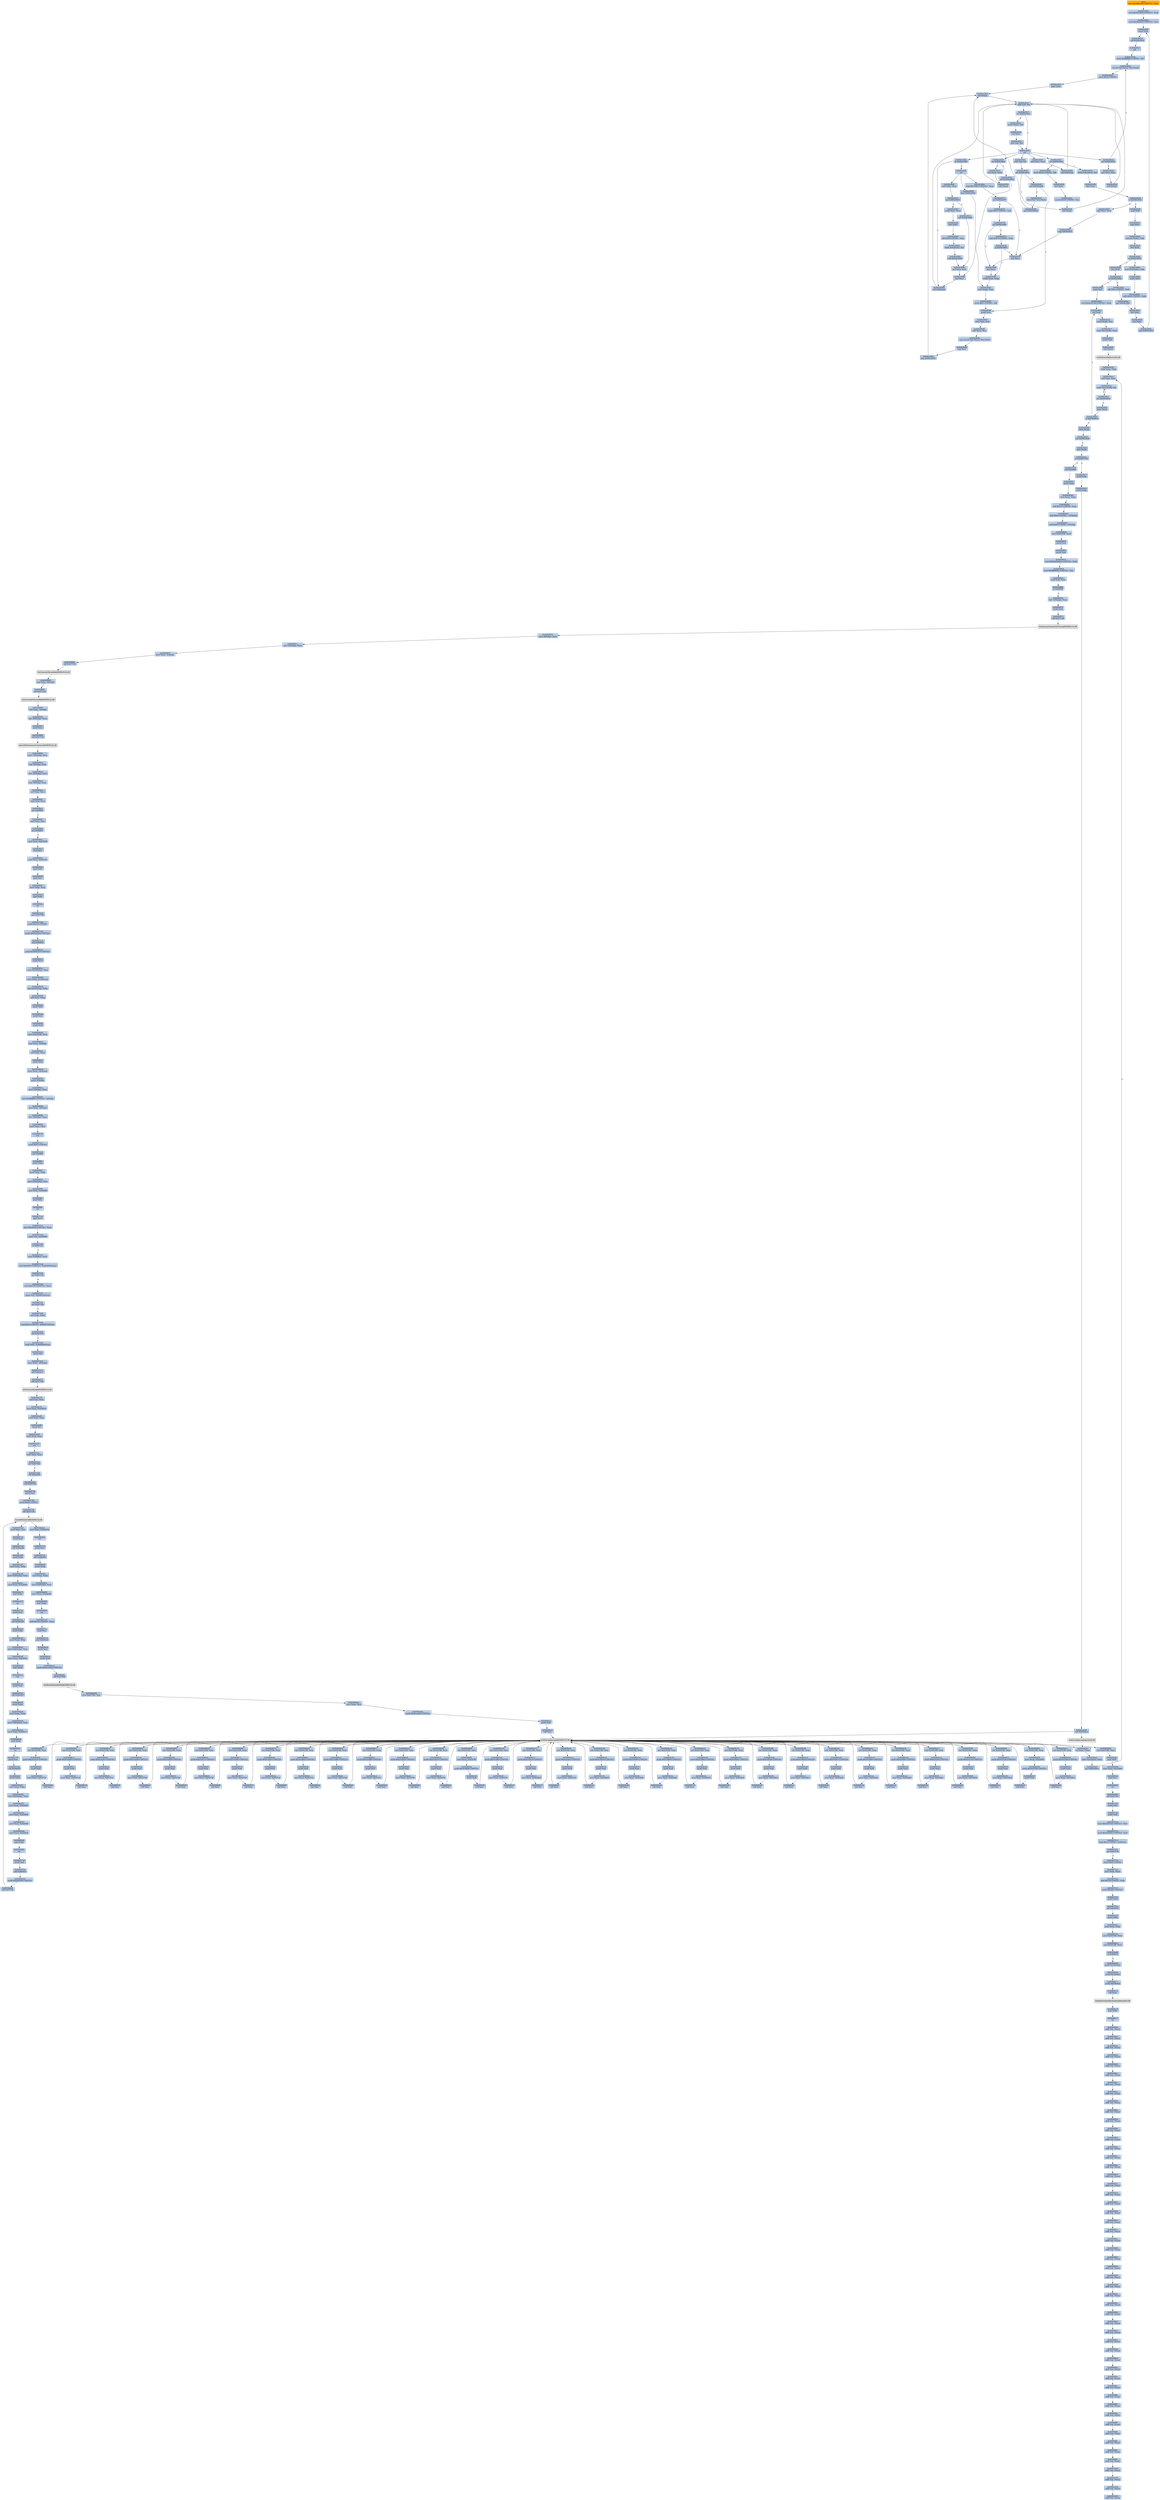 digraph G {
node[shape=rectangle,style=filled,fillcolor=lightsteelblue,color=lightsteelblue]
bgcolor="transparent"
a0x004c4000movl_0x4001d0UINT32_ebx[label="start\nmovl $0x4001d0<UINT32>, %ebx",fillcolor="orange",color="lightgrey"];
a0x004c4005movl_0x401000UINT32_edi[label="0x004c4005\nmovl $0x401000<UINT32>, %edi"];
a0x004c400amovl_0x4b2935UINT32_esi[label="0x004c400a\nmovl $0x4b2935<UINT32>, %esi"];
a0x004c400fpushl_ebx[label="0x004c400f\npushl %ebx"];
a0x004c4010call_0x004c401f[label="0x004c4010\ncall 0x004c401f"];
a0x004c401fcld_[label="0x004c401f\ncld "];
a0x004c4020movb_0xffffff80UINT8_dl[label="0x004c4020\nmovb $0xffffff80<UINT8>, %dl"];
a0x004c4022movsb_ds_esi__es_edi_[label="0x004c4022\nmovsb %ds:(%esi), %es:(%edi)"];
a0x004c4023pushl_0x2UINT8[label="0x004c4023\npushl $0x2<UINT8>"];
a0x004c4025popl_ebx[label="0x004c4025\npopl %ebx"];
a0x004c4026call_esp_[label="0x004c4026\ncall (%esp)"];
a0x004c4015addb_dl_dl[label="0x004c4015\naddb %dl, %dl"];
a0x004c4017jne_0x004c401e[label="0x004c4017\njne 0x004c401e"];
a0x004c4019movb_esi__dl[label="0x004c4019\nmovb (%esi), %dl"];
a0x004c401bincl_esi[label="0x004c401b\nincl %esi"];
a0x004c401cadcb_dl_dl[label="0x004c401c\nadcb %dl, %dl"];
a0x004c401eret[label="0x004c401e\nret"];
a0x004c4029jae_0x004c4022[label="0x004c4029\njae 0x004c4022"];
a0x004c402bxorl_ecx_ecx[label="0x004c402b\nxorl %ecx, %ecx"];
a0x004c402dcall_esp_[label="0x004c402d\ncall (%esp)"];
a0x004c4030jae_0x004c404a[label="0x004c4030\njae 0x004c404a"];
a0x004c4032xorl_eax_eax[label="0x004c4032\nxorl %eax, %eax"];
a0x004c4034call_esp_[label="0x004c4034\ncall (%esp)"];
a0x004c4037jae_0x004c405a[label="0x004c4037\njae 0x004c405a"];
a0x004c4039movb_0x2UINT8_bl[label="0x004c4039\nmovb $0x2<UINT8>, %bl"];
a0x004c403bincl_ecx[label="0x004c403b\nincl %ecx"];
a0x004c403cmovb_0x10UINT8_al[label="0x004c403c\nmovb $0x10<UINT8>, %al"];
a0x004c403ecall_esp_[label="0x004c403e\ncall (%esp)"];
a0x004c4041adcb_al_al[label="0x004c4041\nadcb %al, %al"];
a0x004c4043jae_0x004c403e[label="0x004c4043\njae 0x004c403e"];
a0x004c4045jne_0x004c4086[label="0x004c4045\njne 0x004c4086"];
a0x004c4086pushl_esi[label="0x004c4086\npushl %esi"];
a0x004c4087movl_edi_esi[label="0x004c4087\nmovl %edi, %esi"];
a0x004c4089subl_eax_esi[label="0x004c4089\nsubl %eax, %esi"];
a0x004c408brepz_movsb_ds_esi__es_edi_[label="0x004c408b\nrepz movsb %ds:(%esi), %es:(%edi)"];
a0x004c408dpopl_esi[label="0x004c408d\npopl %esi"];
a0x004c408ejmp_0x004c4026[label="0x004c408e\njmp 0x004c4026"];
a0x004c4047stosb_al_es_edi_[label="0x004c4047\nstosb %al, %es:(%edi)"];
a0x004c4048jmp_0x004c4026[label="0x004c4048\njmp 0x004c4026"];
a0x004c405alodsb_ds_esi__al[label="0x004c405a\nlodsb %ds:(%esi), %al"];
a0x004c405bshrl_eax[label="0x004c405b\nshrl %eax"];
a0x004c405dje_0x004c40a0[label="0x004c405d\nje 0x004c40a0"];
a0x004c405fadcl_ecx_ecx[label="0x004c405f\nadcl %ecx, %ecx"];
a0x004c4061jmp_0x004c407f[label="0x004c4061\njmp 0x004c407f"];
a0x004c407fincl_ecx[label="0x004c407f\nincl %ecx"];
a0x004c4080incl_ecx[label="0x004c4080\nincl %ecx"];
a0x004c4081xchgl_eax_ebp[label="0x004c4081\nxchgl %eax, %ebp"];
a0x004c4082movl_ebp_eax[label="0x004c4082\nmovl %ebp, %eax"];
a0x004c4084movb_0x1UINT8_bl[label="0x004c4084\nmovb $0x1<UINT8>, %bl"];
a0x004c404acall_0x004c4092[label="0x004c404a\ncall 0x004c4092"];
a0x004c4092incl_ecx[label="0x004c4092\nincl %ecx"];
a0x004c4093call_0x4esp_[label="0x004c4093\ncall 0x4(%esp)"];
a0x004c4097adcl_ecx_ecx[label="0x004c4097\nadcl %ecx, %ecx"];
a0x004c4099call_0x4esp_[label="0x004c4099\ncall 0x4(%esp)"];
a0x004c409djb_0x004c4093[label="0x004c409d\njb 0x004c4093"];
a0x004c409fret[label="0x004c409f\nret"];
a0x004c404fsubl_ebx_ecx[label="0x004c404f\nsubl %ebx, %ecx"];
a0x004c4051jne_0x004c4063[label="0x004c4051\njne 0x004c4063"];
a0x004c4053call_0x004c4090[label="0x004c4053\ncall 0x004c4090"];
a0x004c4090xorl_ecx_ecx[label="0x004c4090\nxorl %ecx, %ecx"];
a0x004c4058jmp_0x004c4082[label="0x004c4058\njmp 0x004c4082"];
a0x004c4063xchgl_eax_ecx[label="0x004c4063\nxchgl %eax, %ecx"];
a0x004c4064decl_eax[label="0x004c4064\ndecl %eax"];
a0x004c4065shll_0x8UINT8_eax[label="0x004c4065\nshll $0x8<UINT8>, %eax"];
a0x004c4068lodsb_ds_esi__al[label="0x004c4068\nlodsb %ds:(%esi), %al"];
a0x004c4069call_0x004c4090[label="0x004c4069\ncall 0x004c4090"];
a0x004c406ecmpl_0x7d00UINT32_eax[label="0x004c406e\ncmpl $0x7d00<UINT32>, %eax"];
a0x004c4073jae_0x004c407f[label="0x004c4073\njae 0x004c407f"];
a0x004c4075cmpb_0x5UINT8_ah[label="0x004c4075\ncmpb $0x5<UINT8>, %ah"];
a0x004c4078jae_0x004c4080[label="0x004c4078\njae 0x004c4080"];
a0x004c407acmpl_0x7fUINT8_eax[label="0x004c407a\ncmpl $0x7f<UINT8>, %eax"];
a0x004c407dja_0x004c4081[label="0x004c407d\nja 0x004c4081"];
a0x004c40a0popl_edi[label="0x004c40a0\npopl %edi"];
a0x004c40a1popl_ebx[label="0x004c40a1\npopl %ebx"];
a0x004c40a2movzwl_ebx__edi[label="0x004c40a2\nmovzwl (%ebx), %edi"];
a0x004c40a5decl_edi[label="0x004c40a5\ndecl %edi"];
a0x004c40a6je_0x004c40b0[label="0x004c40a6\nje 0x004c40b0"];
a0x004c40a8decl_edi[label="0x004c40a8\ndecl %edi"];
a0x004c40a9je_0x004c40be[label="0x004c40a9\nje 0x004c40be"];
a0x004c40abshll_0xcUINT8_edi[label="0x004c40ab\nshll $0xc<UINT8>, %edi"];
a0x004c40aejmp_0x004c40b7[label="0x004c40ae\njmp 0x004c40b7"];
a0x004c40b7incl_ebx[label="0x004c40b7\nincl %ebx"];
a0x004c40b8incl_ebx[label="0x004c40b8\nincl %ebx"];
a0x004c40b9jmp_0x004c400f[label="0x004c40b9\njmp 0x004c400f"];
a0x004c40b0movl_0x2ebx__edi[label="0x004c40b0\nmovl 0x2(%ebx), %edi"];
a0x004c40b3pushl_edi[label="0x004c40b3\npushl %edi"];
a0x004c40b4addl_0x4UINT8_ebx[label="0x004c40b4\naddl $0x4<UINT8>, %ebx"];
a0x004c40bepopl_edi[label="0x004c40be\npopl %edi"];
a0x004c40bfmovl_0x4c4128UINT32_ebx[label="0x004c40bf\nmovl $0x4c4128<UINT32>, %ebx"];
a0x004c40c4incl_edi[label="0x004c40c4\nincl %edi"];
a0x004c40c5movl_edi__esi[label="0x004c40c5\nmovl (%edi), %esi"];
a0x004c40c7scasl_es_edi__eax[label="0x004c40c7\nscasl %es:(%edi), %eax"];
a0x004c40c8pushl_edi[label="0x004c40c8\npushl %edi"];
a0x004c40c9call_ebx_[label="0x004c40c9\ncall (%ebx)"];
LoadLibraryA_kernel32_dll[label="LoadLibraryA@kernel32.dll",fillcolor="lightgrey",color="lightgrey"];
a0x004c40cbxchgl_eax_ebp[label="0x004c40cb\nxchgl %eax, %ebp"];
a0x004c40ccxorl_eax_eax[label="0x004c40cc\nxorl %eax, %eax"];
a0x004c40cescasb_es_edi__al[label="0x004c40ce\nscasb %es:(%edi), %al"];
a0x004c40cfjne_0x004c40ce[label="0x004c40cf\njne 0x004c40ce"];
a0x004c40d1decb_edi_[label="0x004c40d1\ndecb (%edi)"];
a0x004c40d3je_0x004c40c4[label="0x004c40d3\nje 0x004c40c4"];
a0x004c40d5decb_edi_[label="0x004c40d5\ndecb (%edi)"];
a0x004c40d7jne_0x004c40df[label="0x004c40d7\njne 0x004c40df"];
a0x004c40dfdecb_edi_[label="0x004c40df\ndecb (%edi)"];
a0x004c40e1je_0x00407336[label="0x004c40e1\nje 0x00407336"];
a0x004c40e7pushl_edi[label="0x004c40e7\npushl %edi"];
a0x004c40e8pushl_ebp[label="0x004c40e8\npushl %ebp"];
a0x004c40e9call_0x4ebx_[label="0x004c40e9\ncall 0x4(%ebx)"];
GetProcAddress_kernel32_dll[label="GetProcAddress@kernel32.dll",fillcolor="lightgrey",color="lightgrey"];
a0x004c40ecorl_eax_esi_[label="0x004c40ec\norl %eax, (%esi)"];
a0x004c40eelodsl_ds_esi__eax[label="0x004c40ee\nlodsl %ds:(%esi), %eax"];
a0x004c40efjne_0x004c40cc[label="0x004c40ef\njne 0x004c40cc"];
GetProcAddress_KERNEL32_dll[label="GetProcAddress@KERNEL32.dll",fillcolor="lightgrey",color="lightgrey"];
a0x00407336call_0x40f93f[label="0x00407336\ncall 0x40f93f"];
a0x0040f93fpushl_ebp[label="0x0040f93f\npushl %ebp"];
a0x0040f940movl_esp_ebp[label="0x0040f940\nmovl %esp, %ebp"];
a0x0040f942subl_0x14UINT8_esp[label="0x0040f942\nsubl $0x14<UINT8>, %esp"];
a0x0040f945andl_0x0UINT8__12ebp_[label="0x0040f945\nandl $0x0<UINT8>, -12(%ebp)"];
a0x0040f949andl_0x0UINT8__8ebp_[label="0x0040f949\nandl $0x0<UINT8>, -8(%ebp)"];
a0x0040f94dmovl_0x425188_eax[label="0x0040f94d\nmovl 0x425188, %eax"];
a0x0040f952pushl_esi[label="0x0040f952\npushl %esi"];
a0x0040f953pushl_edi[label="0x0040f953\npushl %edi"];
a0x0040f954movl_0xbb40e64eUINT32_edi[label="0x0040f954\nmovl $0xbb40e64e<UINT32>, %edi"];
a0x0040f959movl_0xffff0000UINT32_esi[label="0x0040f959\nmovl $0xffff0000<UINT32>, %esi"];
a0x0040f95ecmpl_edi_eax[label="0x0040f95e\ncmpl %edi, %eax"];
a0x0040f960je_0x40f96f[label="0x0040f960\nje 0x40f96f"];
a0x0040f96fleal__12ebp__eax[label="0x0040f96f\nleal -12(%ebp), %eax"];
a0x0040f972pushl_eax[label="0x0040f972\npushl %eax"];
a0x0040f973call_0x4171a8[label="0x0040f973\ncall 0x4171a8"];
GetSystemTimeAsFileTime_KERNEL32_dll[label="GetSystemTimeAsFileTime@KERNEL32.dll",fillcolor="lightgrey",color="lightgrey"];
a0x0040f979movl__8ebp__eax[label="0x0040f979\nmovl -8(%ebp), %eax"];
a0x0040f97cxorl__12ebp__eax[label="0x0040f97c\nxorl -12(%ebp), %eax"];
a0x0040f97fmovl_eax__4ebp_[label="0x0040f97f\nmovl %eax, -4(%ebp)"];
a0x0040f982call_0x417138[label="0x0040f982\ncall 0x417138"];
GetCurrentThreadId_KERNEL32_dll[label="GetCurrentThreadId@KERNEL32.dll",fillcolor="lightgrey",color="lightgrey"];
a0x0040f988xorl_eax__4ebp_[label="0x0040f988\nxorl %eax, -4(%ebp)"];
a0x0040f98bcall_0x4171a4[label="0x0040f98b\ncall 0x4171a4"];
GetCurrentProcessId_KERNEL32_dll[label="GetCurrentProcessId@KERNEL32.dll",fillcolor="lightgrey",color="lightgrey"];
a0x0040f991xorl_eax__4ebp_[label="0x0040f991\nxorl %eax, -4(%ebp)"];
a0x0040f994leal__20ebp__eax[label="0x0040f994\nleal -20(%ebp), %eax"];
a0x0040f997pushl_eax[label="0x0040f997\npushl %eax"];
a0x0040f998call_0x4171a0[label="0x0040f998\ncall 0x4171a0"];
QueryPerformanceCounter_KERNEL32_dll[label="QueryPerformanceCounter@KERNEL32.dll",fillcolor="lightgrey",color="lightgrey"];
a0x0040f99emovl__16ebp__ecx[label="0x0040f99e\nmovl -16(%ebp), %ecx"];
a0x0040f9a1leal__4ebp__eax[label="0x0040f9a1\nleal -4(%ebp), %eax"];
a0x0040f9a4xorl__20ebp__ecx[label="0x0040f9a4\nxorl -20(%ebp), %ecx"];
a0x0040f9a7xorl__4ebp__ecx[label="0x0040f9a7\nxorl -4(%ebp), %ecx"];
a0x0040f9aaxorl_eax_ecx[label="0x0040f9aa\nxorl %eax, %ecx"];
a0x0040f9accmpl_edi_ecx[label="0x0040f9ac\ncmpl %edi, %ecx"];
a0x0040f9aejne_0x40f9b7[label="0x0040f9ae\njne 0x40f9b7"];
a0x0040f9b7testl_ecx_esi[label="0x0040f9b7\ntestl %ecx, %esi"];
a0x0040f9b9jne_0x40f9c7[label="0x0040f9b9\njne 0x40f9c7"];
a0x0040f9c7movl_ecx_0x425188[label="0x0040f9c7\nmovl %ecx, 0x425188"];
a0x0040f9cdnotl_ecx[label="0x0040f9cd\nnotl %ecx"];
a0x0040f9cfmovl_ecx_0x42518c[label="0x0040f9cf\nmovl %ecx, 0x42518c"];
a0x0040f9d5popl_edi[label="0x0040f9d5\npopl %edi"];
a0x0040f9d6popl_esi[label="0x0040f9d6\npopl %esi"];
a0x0040f9d7movl_ebp_esp[label="0x0040f9d7\nmovl %ebp, %esp"];
a0x0040f9d9popl_ebp[label="0x0040f9d9\npopl %ebp"];
a0x0040f9daret[label="0x0040f9da\nret"];
a0x0040733bjmp_0x4071bb[label="0x0040733b\njmp 0x4071bb"];
a0x004071bbpushl_0x14UINT8[label="0x004071bb\npushl $0x14<UINT8>"];
a0x004071bdpushl_0x422d50UINT32[label="0x004071bd\npushl $0x422d50<UINT32>"];
a0x004071c2call_0x4080c0[label="0x004071c2\ncall 0x4080c0"];
a0x004080c0pushl_0x408120UINT32[label="0x004080c0\npushl $0x408120<UINT32>"];
a0x004080c5pushl_fs_0[label="0x004080c5\npushl %fs:0"];
a0x004080ccmovl_0x10esp__eax[label="0x004080cc\nmovl 0x10(%esp), %eax"];
a0x004080d0movl_ebp_0x10esp_[label="0x004080d0\nmovl %ebp, 0x10(%esp)"];
a0x004080d4leal_0x10esp__ebp[label="0x004080d4\nleal 0x10(%esp), %ebp"];
a0x004080d8subl_eax_esp[label="0x004080d8\nsubl %eax, %esp"];
a0x004080dapushl_ebx[label="0x004080da\npushl %ebx"];
a0x004080dbpushl_esi[label="0x004080db\npushl %esi"];
a0x004080dcpushl_edi[label="0x004080dc\npushl %edi"];
a0x004080ddmovl_0x425188_eax[label="0x004080dd\nmovl 0x425188, %eax"];
a0x004080e2xorl_eax__4ebp_[label="0x004080e2\nxorl %eax, -4(%ebp)"];
a0x004080e5xorl_ebp_eax[label="0x004080e5\nxorl %ebp, %eax"];
a0x004080e7pushl_eax[label="0x004080e7\npushl %eax"];
a0x004080e8movl_esp__24ebp_[label="0x004080e8\nmovl %esp, -24(%ebp)"];
a0x004080ebpushl__8ebp_[label="0x004080eb\npushl -8(%ebp)"];
a0x004080eemovl__4ebp__eax[label="0x004080ee\nmovl -4(%ebp), %eax"];
a0x004080f1movl_0xfffffffeUINT32__4ebp_[label="0x004080f1\nmovl $0xfffffffe<UINT32>, -4(%ebp)"];
a0x004080f8movl_eax__8ebp_[label="0x004080f8\nmovl %eax, -8(%ebp)"];
a0x004080fbleal__16ebp__eax[label="0x004080fb\nleal -16(%ebp), %eax"];
a0x004080femovl_eax_fs_0[label="0x004080fe\nmovl %eax, %fs:0"];
a0x00408104ret[label="0x00408104\nret"];
a0x004071c7pushl_0x1UINT8[label="0x004071c7\npushl $0x1<UINT8>"];
a0x004071c9call_0x40f8f2[label="0x004071c9\ncall 0x40f8f2"];
a0x0040f8f2pushl_ebp[label="0x0040f8f2\npushl %ebp"];
a0x0040f8f3movl_esp_ebp[label="0x0040f8f3\nmovl %esp, %ebp"];
a0x0040f8f5movl_0x8ebp__eax[label="0x0040f8f5\nmovl 0x8(%ebp), %eax"];
a0x0040f8f8movl_eax_0x4264f8[label="0x0040f8f8\nmovl %eax, 0x4264f8"];
a0x0040f8fdpopl_ebp[label="0x0040f8fd\npopl %ebp"];
a0x0040f8feret[label="0x0040f8fe\nret"];
a0x004071cepopl_ecx[label="0x004071ce\npopl %ecx"];
a0x004071cfmovl_0x5a4dUINT32_eax[label="0x004071cf\nmovl $0x5a4d<UINT32>, %eax"];
a0x004071d4cmpw_ax_0x400000[label="0x004071d4\ncmpw %ax, 0x400000"];
a0x004071dbje_0x4071e1[label="0x004071db\nje 0x4071e1"];
a0x004071e1movl_0x40003c_eax[label="0x004071e1\nmovl 0x40003c, %eax"];
a0x004071e6cmpl_0x4550UINT32_0x400000eax_[label="0x004071e6\ncmpl $0x4550<UINT32>, 0x400000(%eax)"];
a0x004071f0jne_0x4071dd[label="0x004071f0\njne 0x4071dd"];
a0x004071f2movl_0x10bUINT32_ecx[label="0x004071f2\nmovl $0x10b<UINT32>, %ecx"];
a0x004071f7cmpw_cx_0x400018eax_[label="0x004071f7\ncmpw %cx, 0x400018(%eax)"];
a0x004071fejne_0x4071dd[label="0x004071fe\njne 0x4071dd"];
a0x00407200xorl_ebx_ebx[label="0x00407200\nxorl %ebx, %ebx"];
a0x00407202cmpl_0xeUINT8_0x400074eax_[label="0x00407202\ncmpl $0xe<UINT8>, 0x400074(%eax)"];
a0x00407209jbe_0x407214[label="0x00407209\njbe 0x407214"];
a0x0040720bcmpl_ebx_0x4000e8eax_[label="0x0040720b\ncmpl %ebx, 0x4000e8(%eax)"];
a0x00407211setne_bl[label="0x00407211\nsetne %bl"];
a0x00407214movl_ebx__28ebp_[label="0x00407214\nmovl %ebx, -28(%ebp)"];
a0x00407217call_0x40ae73[label="0x00407217\ncall 0x40ae73"];
a0x0040ae73call_0x417198[label="0x0040ae73\ncall 0x417198"];
GetProcessHeap_KERNEL32_dll[label="GetProcessHeap@KERNEL32.dll",fillcolor="lightgrey",color="lightgrey"];
a0x0040ae79xorl_ecx_ecx[label="0x0040ae79\nxorl %ecx, %ecx"];
a0x0040ae7bmovl_eax_0x426b50[label="0x0040ae7b\nmovl %eax, 0x426b50"];
a0x0040ae80testl_eax_eax[label="0x0040ae80\ntestl %eax, %eax"];
a0x0040ae82setne_cl[label="0x0040ae82\nsetne %cl"];
a0x0040ae85movl_ecx_eax[label="0x0040ae85\nmovl %ecx, %eax"];
a0x0040ae87ret[label="0x0040ae87\nret"];
a0x0040721ctestl_eax_eax[label="0x0040721c\ntestl %eax, %eax"];
a0x0040721ejne_0x407228[label="0x0040721e\njne 0x407228"];
a0x00407228call_0x40ad5b[label="0x00407228\ncall 0x40ad5b"];
a0x0040ad5bcall_0x40579a[label="0x0040ad5b\ncall 0x40579a"];
a0x0040579apushl_esi[label="0x0040579a\npushl %esi"];
a0x0040579bpushl_0x0UINT8[label="0x0040579b\npushl $0x0<UINT8>"];
a0x0040579dcall_0x41710c[label="0x0040579d\ncall 0x41710c"];
EncodePointer_KERNEL32_dll[label="EncodePointer@KERNEL32.dll",fillcolor="lightgrey",color="lightgrey"];
a0x004057a3movl_eax_esi[label="0x004057a3\nmovl %eax, %esi"];
a0x004057a5pushl_esi[label="0x004057a5\npushl %esi"];
a0x004057a6call_0x40ae66[label="0x004057a6\ncall 0x40ae66"];
a0x0040ae66pushl_ebp[label="0x0040ae66\npushl %ebp"];
a0x0040ae67movl_esp_ebp[label="0x0040ae67\nmovl %esp, %ebp"];
a0x0040ae69movl_0x8ebp__eax[label="0x0040ae69\nmovl 0x8(%ebp), %eax"];
a0x0040ae6cmovl_eax_0x426b48[label="0x0040ae6c\nmovl %eax, 0x426b48"];
a0x0040ae71popl_ebp[label="0x0040ae71\npopl %ebp"];
a0x0040ae72ret[label="0x0040ae72\nret"];
a0x004057abpushl_esi[label="0x004057ab\npushl %esi"];
a0x004057accall_0x4083d9[label="0x004057ac\ncall 0x4083d9"];
a0x004083d9pushl_ebp[label="0x004083d9\npushl %ebp"];
a0x004083damovl_esp_ebp[label="0x004083da\nmovl %esp, %ebp"];
a0x004083dcmovl_0x8ebp__eax[label="0x004083dc\nmovl 0x8(%ebp), %eax"];
a0x004083dfmovl_eax_0x4263e4[label="0x004083df\nmovl %eax, 0x4263e4"];
a0x004083e4popl_ebp[label="0x004083e4\npopl %ebp"];
a0x004083e5ret[label="0x004083e5\nret"];
a0x004057b1pushl_esi[label="0x004057b1\npushl %esi"];
a0x004057b2call_0x40b435[label="0x004057b2\ncall 0x40b435"];
a0x0040b435pushl_ebp[label="0x0040b435\npushl %ebp"];
a0x0040b436movl_esp_ebp[label="0x0040b436\nmovl %esp, %ebp"];
a0x0040b438movl_0x8ebp__eax[label="0x0040b438\nmovl 0x8(%ebp), %eax"];
a0x0040b43bmovl_eax_0x426e7c[label="0x0040b43b\nmovl %eax, 0x426e7c"];
a0x0040b440popl_ebp[label="0x0040b440\npopl %ebp"];
a0x0040b441ret[label="0x0040b441\nret"];
a0x004057b7pushl_esi[label="0x004057b7\npushl %esi"];
a0x004057b8call_0x40b44f[label="0x004057b8\ncall 0x40b44f"];
a0x0040b44fpushl_ebp[label="0x0040b44f\npushl %ebp"];
a0x0040b450movl_esp_ebp[label="0x0040b450\nmovl %esp, %ebp"];
a0x0040b452movl_0x8ebp__eax[label="0x0040b452\nmovl 0x8(%ebp), %eax"];
a0x0040b455movl_eax_0x426e80[label="0x0040b455\nmovl %eax, 0x426e80"];
a0x0040b45amovl_eax_0x426e84[label="0x0040b45a\nmovl %eax, 0x426e84"];
a0x0040b45fmovl_eax_0x426e88[label="0x0040b45f\nmovl %eax, 0x426e88"];
a0x0040b464movl_eax_0x426e8c[label="0x0040b464\nmovl %eax, 0x426e8c"];
a0x0040b469popl_ebp[label="0x0040b469\npopl %ebp"];
a0x0040b46aret[label="0x0040b46a\nret"];
a0x004057bdpushl_esi[label="0x004057bd\npushl %esi"];
a0x004057becall_0x40b424[label="0x004057be\ncall 0x40b424"];
a0x0040b424pushl_0x40b3f0UINT32[label="0x0040b424\npushl $0x40b3f0<UINT32>"];
a0x0040b429call_0x41710c[label="0x0040b429\ncall 0x41710c"];
a0x0040b42fmovl_eax_0x426e78[label="0x0040b42f\nmovl %eax, 0x426e78"];
a0x0040b434ret[label="0x0040b434\nret"];
a0x004057c3pushl_esi[label="0x004057c3\npushl %esi"];
a0x004057c4call_0x40b660[label="0x004057c4\ncall 0x40b660"];
a0x0040b660pushl_ebp[label="0x0040b660\npushl %ebp"];
a0x0040b661movl_esp_ebp[label="0x0040b661\nmovl %esp, %ebp"];
a0x0040b663movl_0x8ebp__eax[label="0x0040b663\nmovl 0x8(%ebp), %eax"];
a0x0040b666movl_eax_0x426e94[label="0x0040b666\nmovl %eax, 0x426e94"];
a0x0040b66bpopl_ebp[label="0x0040b66b\npopl %ebp"];
a0x0040b66cret[label="0x0040b66c\nret"];
a0x004057c9addl_0x18UINT8_esp[label="0x004057c9\naddl $0x18<UINT8>, %esp"];
a0x004057ccpopl_esi[label="0x004057cc\npopl %esi"];
a0x004057cdjmp_0x409ac9[label="0x004057cd\njmp 0x409ac9"];
a0x00409ac9pushl_esi[label="0x00409ac9\npushl %esi"];
a0x00409acapushl_edi[label="0x00409aca\npushl %edi"];
a0x00409acbpushl_0x41e394UINT32[label="0x00409acb\npushl $0x41e394<UINT32>"];
a0x00409ad0call_0x4170c8[label="0x00409ad0\ncall 0x4170c8"];
GetModuleHandleW_KERNEL32_dll[label="GetModuleHandleW@KERNEL32.dll",fillcolor="lightgrey",color="lightgrey"];
a0x00409ad6movl_0x4170dc_esi[label="0x00409ad6\nmovl 0x4170dc, %esi"];
a0x00409adcmovl_eax_edi[label="0x00409adc\nmovl %eax, %edi"];
a0x00409adepushl_0x41eeb0UINT32[label="0x00409ade\npushl $0x41eeb0<UINT32>"];
a0x00409ae3pushl_edi[label="0x00409ae3\npushl %edi"];
a0x00409ae4call_esi[label="0x00409ae4\ncall %esi"];
a0x00409ae6xorl_0x425188_eax[label="0x00409ae6\nxorl 0x425188, %eax"];
a0x00409aecpushl_0x41eebcUINT32[label="0x00409aec\npushl $0x41eebc<UINT32>"];
a0x00409af1pushl_edi[label="0x00409af1\npushl %edi"];
a0x00409af2movl_eax_0x4337c0[label="0x00409af2\nmovl %eax, 0x4337c0"];
a0x00409af7call_esi[label="0x00409af7\ncall %esi"];
a0x00409af9xorl_0x425188_eax[label="0x00409af9\nxorl 0x425188, %eax"];
a0x00409affpushl_0x41eec4UINT32[label="0x00409aff\npushl $0x41eec4<UINT32>"];
a0x00409b04pushl_edi[label="0x00409b04\npushl %edi"];
a0x00409b05movl_eax_0x4337c4[label="0x00409b05\nmovl %eax, 0x4337c4"];
a0x00409b0acall_esi[label="0x00409b0a\ncall %esi"];
a0x00409b0cxorl_0x425188_eax[label="0x00409b0c\nxorl 0x425188, %eax"];
a0x00409b12pushl_0x41eed0UINT32[label="0x00409b12\npushl $0x41eed0<UINT32>"];
a0x00409b17pushl_edi[label="0x00409b17\npushl %edi"];
a0x00409b18movl_eax_0x4337c8[label="0x00409b18\nmovl %eax, 0x4337c8"];
a0x00409b1dcall_esi[label="0x00409b1d\ncall %esi"];
a0x00409b1fxorl_0x425188_eax[label="0x00409b1f\nxorl 0x425188, %eax"];
a0x00409b25pushl_0x41eedcUINT32[label="0x00409b25\npushl $0x41eedc<UINT32>"];
a0x00409b2apushl_edi[label="0x00409b2a\npushl %edi"];
a0x00409b2bmovl_eax_0x4337cc[label="0x00409b2b\nmovl %eax, 0x4337cc"];
a0x00409b30call_esi[label="0x00409b30\ncall %esi"];
a0x00409b32xorl_0x425188_eax[label="0x00409b32\nxorl 0x425188, %eax"];
a0x00409b38pushl_0x41eef8UINT32[label="0x00409b38\npushl $0x41eef8<UINT32>"];
a0x00409b3dpushl_edi[label="0x00409b3d\npushl %edi"];
a0x00409b3emovl_eax_0x4337d0[label="0x00409b3e\nmovl %eax, 0x4337d0"];
a0x00409b43call_esi[label="0x00409b43\ncall %esi"];
a0x00409b45xorl_0x425188_eax[label="0x00409b45\nxorl 0x425188, %eax"];
a0x00409b4bpushl_0x41ef08UINT32[label="0x00409b4b\npushl $0x41ef08<UINT32>"];
a0x00409b50pushl_edi[label="0x00409b50\npushl %edi"];
a0x00409b51movl_eax_0x4337d4[label="0x00409b51\nmovl %eax, 0x4337d4"];
a0x00409b56call_esi[label="0x00409b56\ncall %esi"];
a0x00409b58xorl_0x425188_eax[label="0x00409b58\nxorl 0x425188, %eax"];
a0x00409b5epushl_0x41ef1cUINT32[label="0x00409b5e\npushl $0x41ef1c<UINT32>"];
a0x00409b63pushl_edi[label="0x00409b63\npushl %edi"];
a0x00409b64movl_eax_0x4337d8[label="0x00409b64\nmovl %eax, 0x4337d8"];
a0x00409b69call_esi[label="0x00409b69\ncall %esi"];
a0x00409b6bxorl_0x425188_eax[label="0x00409b6b\nxorl 0x425188, %eax"];
a0x00409b71pushl_0x41ef34UINT32[label="0x00409b71\npushl $0x41ef34<UINT32>"];
a0x00409b76pushl_edi[label="0x00409b76\npushl %edi"];
a0x00409b77movl_eax_0x4337dc[label="0x00409b77\nmovl %eax, 0x4337dc"];
a0x00409b7ccall_esi[label="0x00409b7c\ncall %esi"];
a0x00409b7exorl_0x425188_eax[label="0x00409b7e\nxorl 0x425188, %eax"];
a0x00409b84pushl_0x41ef4cUINT32[label="0x00409b84\npushl $0x41ef4c<UINT32>"];
a0x00409b89pushl_edi[label="0x00409b89\npushl %edi"];
a0x00409b8amovl_eax_0x4337e0[label="0x00409b8a\nmovl %eax, 0x4337e0"];
a0x00409b8fcall_esi[label="0x00409b8f\ncall %esi"];
a0x00409b91xorl_0x425188_eax[label="0x00409b91\nxorl 0x425188, %eax"];
a0x00409b97pushl_0x41ef60UINT32[label="0x00409b97\npushl $0x41ef60<UINT32>"];
a0x00409b9cpushl_edi[label="0x00409b9c\npushl %edi"];
a0x00409b9dmovl_eax_0x4337e4[label="0x00409b9d\nmovl %eax, 0x4337e4"];
a0x00409ba2call_esi[label="0x00409ba2\ncall %esi"];
a0x00409ba4xorl_0x425188_eax[label="0x00409ba4\nxorl 0x425188, %eax"];
a0x00409baapushl_0x41ef80UINT32[label="0x00409baa\npushl $0x41ef80<UINT32>"];
a0x00409bafpushl_edi[label="0x00409baf\npushl %edi"];
a0x00409bb0movl_eax_0x4337e8[label="0x00409bb0\nmovl %eax, 0x4337e8"];
a0x00409bb5call_esi[label="0x00409bb5\ncall %esi"];
a0x00409bb7xorl_0x425188_eax[label="0x00409bb7\nxorl 0x425188, %eax"];
a0x00409bbdpushl_0x41ef98UINT32[label="0x00409bbd\npushl $0x41ef98<UINT32>"];
a0x00409bc2pushl_edi[label="0x00409bc2\npushl %edi"];
a0x00409bc3movl_eax_0x4337ec[label="0x00409bc3\nmovl %eax, 0x4337ec"];
a0x00409bc8call_esi[label="0x00409bc8\ncall %esi"];
a0x00409bcaxorl_0x425188_eax[label="0x00409bca\nxorl 0x425188, %eax"];
a0x00409bd0pushl_0x41efb0UINT32[label="0x00409bd0\npushl $0x41efb0<UINT32>"];
a0x00409bd5pushl_edi[label="0x00409bd5\npushl %edi"];
a0x00409bd6movl_eax_0x4337f0[label="0x00409bd6\nmovl %eax, 0x4337f0"];
a0x00409bdbcall_esi[label="0x00409bdb\ncall %esi"];
a0x00409bddxorl_0x425188_eax[label="0x00409bdd\nxorl 0x425188, %eax"];
a0x00409be3pushl_0x41efc4UINT32[label="0x00409be3\npushl $0x41efc4<UINT32>"];
a0x00409be8pushl_edi[label="0x00409be8\npushl %edi"];
a0x00409be9movl_eax_0x4337f4[label="0x00409be9\nmovl %eax, 0x4337f4"];
a0x00409beecall_esi[label="0x00409bee\ncall %esi"];
a0x00409bf0xorl_0x425188_eax[label="0x00409bf0\nxorl 0x425188, %eax"];
a0x00409bf6movl_eax_0x4337f8[label="0x00409bf6\nmovl %eax, 0x4337f8"];
a0x00409bfbpushl_0x41efd8UINT32[label="0x00409bfb\npushl $0x41efd8<UINT32>"];
a0x00409c00pushl_edi[label="0x00409c00\npushl %edi"];
a0x00409c01call_esi[label="0x00409c01\ncall %esi"];
a0x00409c03xorl_0x425188_eax[label="0x00409c03\nxorl 0x425188, %eax"];
a0x00409c09pushl_0x41eff4UINT32[label="0x00409c09\npushl $0x41eff4<UINT32>"];
a0x00409c0epushl_edi[label="0x00409c0e\npushl %edi"];
a0x00409c0fmovl_eax_0x4337fc[label="0x00409c0f\nmovl %eax, 0x4337fc"];
a0x00409c14call_esi[label="0x00409c14\ncall %esi"];
a0x00409c16xorl_0x425188_eax[label="0x00409c16\nxorl 0x425188, %eax"];
a0x00409c1cpushl_0x41f014UINT32[label="0x00409c1c\npushl $0x41f014<UINT32>"];
a0x00409c21pushl_edi[label="0x00409c21\npushl %edi"];
a0x00409c22movl_eax_0x433800[label="0x00409c22\nmovl %eax, 0x433800"];
a0x00409c27call_esi[label="0x00409c27\ncall %esi"];
a0x00409c29xorl_0x425188_eax[label="0x00409c29\nxorl 0x425188, %eax"];
a0x00409c2fpushl_0x41f030UINT32[label="0x00409c2f\npushl $0x41f030<UINT32>"];
a0x00409c34pushl_edi[label="0x00409c34\npushl %edi"];
a0x00409c35movl_eax_0x433804[label="0x00409c35\nmovl %eax, 0x433804"];
a0x00409c3acall_esi[label="0x00409c3a\ncall %esi"];
a0x00409c3cxorl_0x425188_eax[label="0x00409c3c\nxorl 0x425188, %eax"];
a0x00409c42pushl_0x41f050UINT32[label="0x00409c42\npushl $0x41f050<UINT32>"];
a0x00409c47pushl_edi[label="0x00409c47\npushl %edi"];
a0x00409c48movl_eax_0x433808[label="0x00409c48\nmovl %eax, 0x433808"];
a0x00409c4dcall_esi[label="0x00409c4d\ncall %esi"];
a0x00409c4fxorl_0x425188_eax[label="0x00409c4f\nxorl 0x425188, %eax"];
a0x00409c55pushl_0x41f064UINT32[label="0x00409c55\npushl $0x41f064<UINT32>"];
a0x00409c5apushl_edi[label="0x00409c5a\npushl %edi"];
a0x00409c5bmovl_eax_0x43380c[label="0x00409c5b\nmovl %eax, 0x43380c"];
a0x00409c60call_esi[label="0x00409c60\ncall %esi"];
a0x00409c62xorl_0x425188_eax[label="0x00409c62\nxorl 0x425188, %eax"];
a0x00409c68pushl_0x41f080UINT32[label="0x00409c68\npushl $0x41f080<UINT32>"];
a0x00409c6dpushl_edi[label="0x00409c6d\npushl %edi"];
a0x00409c6emovl_eax_0x433810[label="0x00409c6e\nmovl %eax, 0x433810"];
a0x00409c73call_esi[label="0x00409c73\ncall %esi"];
a0x00409c75xorl_0x425188_eax[label="0x00409c75\nxorl 0x425188, %eax"];
a0x00409c7bpushl_0x41f094UINT32[label="0x00409c7b\npushl $0x41f094<UINT32>"];
a0x00409c80pushl_edi[label="0x00409c80\npushl %edi"];
a0x00409c81movl_eax_0x433818[label="0x00409c81\nmovl %eax, 0x433818"];
a0x00409c86call_esi[label="0x00409c86\ncall %esi"];
a0x00409c88xorl_0x425188_eax[label="0x00409c88\nxorl 0x425188, %eax"];
a0x00409c8epushl_0x41f0a4UINT32[label="0x00409c8e\npushl $0x41f0a4<UINT32>"];
a0x00409c93pushl_edi[label="0x00409c93\npushl %edi"];
a0x00409c94movl_eax_0x433814[label="0x00409c94\nmovl %eax, 0x433814"];
a0x00409c99call_esi[label="0x00409c99\ncall %esi"];
a0x00409c9bxorl_0x425188_eax[label="0x00409c9b\nxorl 0x425188, %eax"];
a0x00409ca1pushl_0x41f0b4UINT32[label="0x00409ca1\npushl $0x41f0b4<UINT32>"];
a0x00409ca6pushl_edi[label="0x00409ca6\npushl %edi"];
a0x00409ca7movl_eax_0x43381c[label="0x00409ca7\nmovl %eax, 0x43381c"];
a0x00409caccall_esi[label="0x00409cac\ncall %esi"];
a0x00409caexorl_0x425188_eax[label="0x00409cae\nxorl 0x425188, %eax"];
a0x00409cb4pushl_0x41f0c4UINT32[label="0x00409cb4\npushl $0x41f0c4<UINT32>"];
a0x00409cb9pushl_edi[label="0x00409cb9\npushl %edi"];
a0x00409cbamovl_eax_0x433820[label="0x00409cba\nmovl %eax, 0x433820"];
a0x00409cbfcall_esi[label="0x00409cbf\ncall %esi"];
a0x00409cc1xorl_0x425188_eax[label="0x00409cc1\nxorl 0x425188, %eax"];
a0x00409cc7pushl_0x41f0d4UINT32[label="0x00409cc7\npushl $0x41f0d4<UINT32>"];
a0x00409cccpushl_edi[label="0x00409ccc\npushl %edi"];
a0x00409ccdmovl_eax_0x433824[label="0x00409ccd\nmovl %eax, 0x433824"];
a0x00409cd2call_esi[label="0x00409cd2\ncall %esi"];
a0x00409cd4xorl_0x425188_eax[label="0x00409cd4\nxorl 0x425188, %eax"];
a0x00409cdapushl_0x41f0f0UINT32[label="0x00409cda\npushl $0x41f0f0<UINT32>"];
a0x00409cdfpushl_edi[label="0x00409cdf\npushl %edi"];
a0x00409ce0movl_eax_0x433828[label="0x00409ce0\nmovl %eax, 0x433828"];
a0x00409ce5call_esi[label="0x00409ce5\ncall %esi"];
a0x00409ce7xorl_0x425188_eax[label="0x00409ce7\nxorl 0x425188, %eax"];
a0x00409cedpushl_0x41f104UINT32[label="0x00409ced\npushl $0x41f104<UINT32>"];
a0x00409cf2pushl_edi[label="0x00409cf2\npushl %edi"];
a0x00409cf3movl_eax_0x43382c[label="0x00409cf3\nmovl %eax, 0x43382c"];
a0x00409cf8call_esi[label="0x00409cf8\ncall %esi"];
a0x00409cfaxorl_0x425188_eax[label="0x00409cfa\nxorl 0x425188, %eax"];
a0x00409d00pushl_0x41f114UINT32[label="0x00409d00\npushl $0x41f114<UINT32>"];
a0x00409d05pushl_edi[label="0x00409d05\npushl %edi"];
a0x00409d06movl_eax_0x433830[label="0x00409d06\nmovl %eax, 0x433830"];
a0x00409d0bcall_esi[label="0x00409d0b\ncall %esi"];
a0x00409d0dxorl_0x425188_eax[label="0x00409d0d\nxorl 0x425188, %eax"];
a0x00409d13pushl_0x41f128UINT32[label="0x00409d13\npushl $0x41f128<UINT32>"];
a0x00409d18pushl_edi[label="0x00409d18\npushl %edi"];
a0x00409d19movl_eax_0x433834[label="0x00409d19\nmovl %eax, 0x433834"];
a0x00409d1ecall_esi[label="0x00409d1e\ncall %esi"];
a0x00409d20xorl_0x425188_eax[label="0x00409d20\nxorl 0x425188, %eax"];
a0x00409d26movl_eax_0x433838[label="0x00409d26\nmovl %eax, 0x433838"];
a0x00409d2bpushl_0x41f138UINT32[label="0x00409d2b\npushl $0x41f138<UINT32>"];
a0x00409d30pushl_edi[label="0x00409d30\npushl %edi"];
a0x00409d31call_esi[label="0x00409d31\ncall %esi"];
a0x00409d33xorl_0x425188_eax[label="0x00409d33\nxorl 0x425188, %eax"];
a0x00409d39pushl_0x41f158UINT32[label="0x00409d39\npushl $0x41f158<UINT32>"];
a0x00409d3epushl_edi[label="0x00409d3e\npushl %edi"];
a0x00409d3fmovl_eax_0x43383c[label="0x00409d3f\nmovl %eax, 0x43383c"];
a0x00409d44call_esi[label="0x00409d44\ncall %esi"];
a0x00409d46xorl_0x425188_eax[label="0x00409d46\nxorl 0x425188, %eax"];
a0x00409d4cpopl_edi[label="0x00409d4c\npopl %edi"];
a0x00409d4dmovl_eax_0x433840[label="0x00409d4d\nmovl %eax, 0x433840"];
a0x00409d52popl_esi[label="0x00409d52\npopl %esi"];
a0x00409d53ret[label="0x00409d53\nret"];
a0x0040ad60call_0x40750e[label="0x0040ad60\ncall 0x40750e"];
a0x0040750epushl_esi[label="0x0040750e\npushl %esi"];
a0x0040750fpushl_edi[label="0x0040750f\npushl %edi"];
a0x00407510movl_0x4251a0UINT32_esi[label="0x00407510\nmovl $0x4251a0<UINT32>, %esi"];
a0x00407515movl_0x426290UINT32_edi[label="0x00407515\nmovl $0x426290<UINT32>, %edi"];
a0x0040751acmpl_0x1UINT8_0x4esi_[label="0x0040751a\ncmpl $0x1<UINT8>, 0x4(%esi)"];
a0x0040751ejne_0x407536[label="0x0040751e\njne 0x407536"];
a0x00407520pushl_0x0UINT8[label="0x00407520\npushl $0x0<UINT8>"];
a0x00407522movl_edi_esi_[label="0x00407522\nmovl %edi, (%esi)"];
a0x00407524addl_0x18UINT8_edi[label="0x00407524\naddl $0x18<UINT8>, %edi"];
a0x00407527pushl_0xfa0UINT32[label="0x00407527\npushl $0xfa0<UINT32>"];
a0x0040752cpushl_esi_[label="0x0040752c\npushl (%esi)"];
a0x0040752ecall_0x409a5b[label="0x0040752e\ncall 0x409a5b"];
a0x00409a5bpushl_ebp[label="0x00409a5b\npushl %ebp"];
a0x00409a5cmovl_esp_ebp[label="0x00409a5c\nmovl %esp, %ebp"];
a0x00409a5emovl_0x4337d0_eax[label="0x00409a5e\nmovl 0x4337d0, %eax"];
a0x00409a63xorl_0x425188_eax[label="0x00409a63\nxorl 0x425188, %eax"];
a0x00409a69je_0x409a78[label="0x00409a69\nje 0x409a78"];
a0x00409a6bpushl_0x10ebp_[label="0x00409a6b\npushl 0x10(%ebp)"];
a0x00409a6epushl_0xcebp_[label="0x00409a6e\npushl 0xc(%ebp)"];
a0x00409a71pushl_0x8ebp_[label="0x00409a71\npushl 0x8(%ebp)"];
a0x00409a74call_eax[label="0x00409a74\ncall %eax"];
InitializeCriticalSectionEx_kernel32_dll[label="InitializeCriticalSectionEx@kernel32.dll",fillcolor="lightgrey",color="lightgrey"];
a0x00409a76popl_ebp[label="0x00409a76\npopl %ebp"];
a0x00409a77ret[label="0x00409a77\nret"];
a0x00000fa0addb_al_eax_[label="0x00000fa0\naddb %al, (%eax)"];
a0x00000fa2addb_al_eax_[label="0x00000fa2\naddb %al, (%eax)"];
a0x00000fa4addb_al_eax_[label="0x00000fa4\naddb %al, (%eax)"];
a0x00000fa6addb_al_eax_[label="0x00000fa6\naddb %al, (%eax)"];
a0x00000fa8addb_al_eax_[label="0x00000fa8\naddb %al, (%eax)"];
a0x00000faaaddb_al_eax_[label="0x00000faa\naddb %al, (%eax)"];
a0x00000facaddb_al_eax_[label="0x00000fac\naddb %al, (%eax)"];
a0x00000faeaddb_al_eax_[label="0x00000fae\naddb %al, (%eax)"];
a0x00000fb0addb_al_eax_[label="0x00000fb0\naddb %al, (%eax)"];
a0x00000fb2addb_al_eax_[label="0x00000fb2\naddb %al, (%eax)"];
a0x00000fb4addb_al_eax_[label="0x00000fb4\naddb %al, (%eax)"];
a0x00000fb6addb_al_eax_[label="0x00000fb6\naddb %al, (%eax)"];
a0x00000fb8addb_al_eax_[label="0x00000fb8\naddb %al, (%eax)"];
a0x00000fbaaddb_al_eax_[label="0x00000fba\naddb %al, (%eax)"];
a0x00000fbcaddb_al_eax_[label="0x00000fbc\naddb %al, (%eax)"];
a0x00000fbeaddb_al_eax_[label="0x00000fbe\naddb %al, (%eax)"];
a0x00000fc0addb_al_eax_[label="0x00000fc0\naddb %al, (%eax)"];
a0x00000fc2addb_al_eax_[label="0x00000fc2\naddb %al, (%eax)"];
a0x00000fc4addb_al_eax_[label="0x00000fc4\naddb %al, (%eax)"];
a0x00000fc6addb_al_eax_[label="0x00000fc6\naddb %al, (%eax)"];
a0x00000fc8addb_al_eax_[label="0x00000fc8\naddb %al, (%eax)"];
a0x00000fcaaddb_al_eax_[label="0x00000fca\naddb %al, (%eax)"];
a0x00000fccaddb_al_eax_[label="0x00000fcc\naddb %al, (%eax)"];
a0x00000fceaddb_al_eax_[label="0x00000fce\naddb %al, (%eax)"];
a0x00000fd0addb_al_eax_[label="0x00000fd0\naddb %al, (%eax)"];
a0x00000fd2addb_al_eax_[label="0x00000fd2\naddb %al, (%eax)"];
a0x00000fd4addb_al_eax_[label="0x00000fd4\naddb %al, (%eax)"];
a0x00000fd6addb_al_eax_[label="0x00000fd6\naddb %al, (%eax)"];
a0x00000fd8addb_al_eax_[label="0x00000fd8\naddb %al, (%eax)"];
a0x00000fdaaddb_al_eax_[label="0x00000fda\naddb %al, (%eax)"];
a0x00000fdcaddb_al_eax_[label="0x00000fdc\naddb %al, (%eax)"];
a0x00000fdeaddb_al_eax_[label="0x00000fde\naddb %al, (%eax)"];
a0x00000fe0addb_al_eax_[label="0x00000fe0\naddb %al, (%eax)"];
a0x00000fe2addb_al_eax_[label="0x00000fe2\naddb %al, (%eax)"];
a0x00000fe4addb_al_eax_[label="0x00000fe4\naddb %al, (%eax)"];
a0x00000fe6addb_al_eax_[label="0x00000fe6\naddb %al, (%eax)"];
a0x00000fe8addb_al_eax_[label="0x00000fe8\naddb %al, (%eax)"];
a0x00000feaaddb_al_eax_[label="0x00000fea\naddb %al, (%eax)"];
a0x00000fecaddb_al_eax_[label="0x00000fec\naddb %al, (%eax)"];
a0x00000feeaddb_al_eax_[label="0x00000fee\naddb %al, (%eax)"];
a0x00000ff0addb_al_eax_[label="0x00000ff0\naddb %al, (%eax)"];
a0x00000ff2addb_al_eax_[label="0x00000ff2\naddb %al, (%eax)"];
a0x00000ff4addb_al_eax_[label="0x00000ff4\naddb %al, (%eax)"];
a0x00000ff6addb_al_eax_[label="0x00000ff6\naddb %al, (%eax)"];
a0x00000ff8addb_al_eax_[label="0x00000ff8\naddb %al, (%eax)"];
a0x00000ffaaddb_al_eax_[label="0x00000ffa\naddb %al, (%eax)"];
a0x00000ffcaddb_al_eax_[label="0x00000ffc\naddb %al, (%eax)"];
a0x00000ffeaddb_al_eax_[label="0x00000ffe\naddb %al, (%eax)"];
a0x00001000addb_al_eax_[label="0x00001000\naddb %al, (%eax)"];
a0x00001002addb_al_eax_[label="0x00001002\naddb %al, (%eax)"];
a0x00001004addb_al_eax_[label="0x00001004\naddb %al, (%eax)"];
a0x00001006addb_al_eax_[label="0x00001006\naddb %al, (%eax)"];
a0x004c4000movl_0x4001d0UINT32_ebx -> a0x004c4005movl_0x401000UINT32_edi [color="#000000"];
a0x004c4005movl_0x401000UINT32_edi -> a0x004c400amovl_0x4b2935UINT32_esi [color="#000000"];
a0x004c400amovl_0x4b2935UINT32_esi -> a0x004c400fpushl_ebx [color="#000000"];
a0x004c400fpushl_ebx -> a0x004c4010call_0x004c401f [color="#000000"];
a0x004c4010call_0x004c401f -> a0x004c401fcld_ [color="#000000"];
a0x004c401fcld_ -> a0x004c4020movb_0xffffff80UINT8_dl [color="#000000"];
a0x004c4020movb_0xffffff80UINT8_dl -> a0x004c4022movsb_ds_esi__es_edi_ [color="#000000"];
a0x004c4022movsb_ds_esi__es_edi_ -> a0x004c4023pushl_0x2UINT8 [color="#000000"];
a0x004c4023pushl_0x2UINT8 -> a0x004c4025popl_ebx [color="#000000"];
a0x004c4025popl_ebx -> a0x004c4026call_esp_ [color="#000000"];
a0x004c4026call_esp_ -> a0x004c4015addb_dl_dl [color="#000000"];
a0x004c4015addb_dl_dl -> a0x004c4017jne_0x004c401e [color="#000000"];
a0x004c4017jne_0x004c401e -> a0x004c4019movb_esi__dl [color="#000000",label="F"];
a0x004c4019movb_esi__dl -> a0x004c401bincl_esi [color="#000000"];
a0x004c401bincl_esi -> a0x004c401cadcb_dl_dl [color="#000000"];
a0x004c401cadcb_dl_dl -> a0x004c401eret [color="#000000"];
a0x004c401eret -> a0x004c4029jae_0x004c4022 [color="#000000"];
a0x004c4029jae_0x004c4022 -> a0x004c4022movsb_ds_esi__es_edi_ [color="#000000",label="T"];
a0x004c4017jne_0x004c401e -> a0x004c401eret [color="#000000",label="T"];
a0x004c4029jae_0x004c4022 -> a0x004c402bxorl_ecx_ecx [color="#000000",label="F"];
a0x004c402bxorl_ecx_ecx -> a0x004c402dcall_esp_ [color="#000000"];
a0x004c402dcall_esp_ -> a0x004c4015addb_dl_dl [color="#000000"];
a0x004c401eret -> a0x004c4030jae_0x004c404a [color="#000000"];
a0x004c4030jae_0x004c404a -> a0x004c4032xorl_eax_eax [color="#000000",label="F"];
a0x004c4032xorl_eax_eax -> a0x004c4034call_esp_ [color="#000000"];
a0x004c4034call_esp_ -> a0x004c4015addb_dl_dl [color="#000000"];
a0x004c401eret -> a0x004c4037jae_0x004c405a [color="#000000"];
a0x004c4037jae_0x004c405a -> a0x004c4039movb_0x2UINT8_bl [color="#000000",label="F"];
a0x004c4039movb_0x2UINT8_bl -> a0x004c403bincl_ecx [color="#000000"];
a0x004c403bincl_ecx -> a0x004c403cmovb_0x10UINT8_al [color="#000000"];
a0x004c403cmovb_0x10UINT8_al -> a0x004c403ecall_esp_ [color="#000000"];
a0x004c403ecall_esp_ -> a0x004c4015addb_dl_dl [color="#000000"];
a0x004c401eret -> a0x004c4041adcb_al_al [color="#000000"];
a0x004c4041adcb_al_al -> a0x004c4043jae_0x004c403e [color="#000000"];
a0x004c4043jae_0x004c403e -> a0x004c403ecall_esp_ [color="#000000",label="T"];
a0x004c4043jae_0x004c403e -> a0x004c4045jne_0x004c4086 [color="#000000",label="F"];
a0x004c4045jne_0x004c4086 -> a0x004c4086pushl_esi [color="#000000",label="T"];
a0x004c4086pushl_esi -> a0x004c4087movl_edi_esi [color="#000000"];
a0x004c4087movl_edi_esi -> a0x004c4089subl_eax_esi [color="#000000"];
a0x004c4089subl_eax_esi -> a0x004c408brepz_movsb_ds_esi__es_edi_ [color="#000000"];
a0x004c408brepz_movsb_ds_esi__es_edi_ -> a0x004c408dpopl_esi [color="#000000"];
a0x004c408dpopl_esi -> a0x004c408ejmp_0x004c4026 [color="#000000"];
a0x004c408ejmp_0x004c4026 -> a0x004c4026call_esp_ [color="#000000"];
a0x004c4045jne_0x004c4086 -> a0x004c4047stosb_al_es_edi_ [color="#000000",label="F"];
a0x004c4047stosb_al_es_edi_ -> a0x004c4048jmp_0x004c4026 [color="#000000"];
a0x004c4048jmp_0x004c4026 -> a0x004c4026call_esp_ [color="#000000"];
a0x004c4037jae_0x004c405a -> a0x004c405alodsb_ds_esi__al [color="#000000",label="T"];
a0x004c405alodsb_ds_esi__al -> a0x004c405bshrl_eax [color="#000000"];
a0x004c405bshrl_eax -> a0x004c405dje_0x004c40a0 [color="#000000"];
a0x004c405dje_0x004c40a0 -> a0x004c405fadcl_ecx_ecx [color="#000000",label="F"];
a0x004c405fadcl_ecx_ecx -> a0x004c4061jmp_0x004c407f [color="#000000"];
a0x004c4061jmp_0x004c407f -> a0x004c407fincl_ecx [color="#000000"];
a0x004c407fincl_ecx -> a0x004c4080incl_ecx [color="#000000"];
a0x004c4080incl_ecx -> a0x004c4081xchgl_eax_ebp [color="#000000"];
a0x004c4081xchgl_eax_ebp -> a0x004c4082movl_ebp_eax [color="#000000"];
a0x004c4082movl_ebp_eax -> a0x004c4084movb_0x1UINT8_bl [color="#000000"];
a0x004c4084movb_0x1UINT8_bl -> a0x004c4086pushl_esi [color="#000000"];
a0x004c4030jae_0x004c404a -> a0x004c404acall_0x004c4092 [color="#000000",label="T"];
a0x004c404acall_0x004c4092 -> a0x004c4092incl_ecx [color="#000000"];
a0x004c4092incl_ecx -> a0x004c4093call_0x4esp_ [color="#000000"];
a0x004c4093call_0x4esp_ -> a0x004c4015addb_dl_dl [color="#000000"];
a0x004c401eret -> a0x004c4097adcl_ecx_ecx [color="#000000"];
a0x004c4097adcl_ecx_ecx -> a0x004c4099call_0x4esp_ [color="#000000"];
a0x004c4099call_0x4esp_ -> a0x004c4015addb_dl_dl [color="#000000"];
a0x004c401eret -> a0x004c409djb_0x004c4093 [color="#000000"];
a0x004c409djb_0x004c4093 -> a0x004c409fret [color="#000000",label="F"];
a0x004c409fret -> a0x004c404fsubl_ebx_ecx [color="#000000"];
a0x004c404fsubl_ebx_ecx -> a0x004c4051jne_0x004c4063 [color="#000000"];
a0x004c4051jne_0x004c4063 -> a0x004c4053call_0x004c4090 [color="#000000",label="F"];
a0x004c4053call_0x004c4090 -> a0x004c4090xorl_ecx_ecx [color="#000000"];
a0x004c4090xorl_ecx_ecx -> a0x004c4092incl_ecx [color="#000000"];
a0x004c409djb_0x004c4093 -> a0x004c4093call_0x4esp_ [color="#000000",label="T"];
a0x004c409fret -> a0x004c4058jmp_0x004c4082 [color="#000000"];
a0x004c4058jmp_0x004c4082 -> a0x004c4082movl_ebp_eax [color="#000000"];
a0x004c4051jne_0x004c4063 -> a0x004c4063xchgl_eax_ecx [color="#000000",label="T"];
a0x004c4063xchgl_eax_ecx -> a0x004c4064decl_eax [color="#000000"];
a0x004c4064decl_eax -> a0x004c4065shll_0x8UINT8_eax [color="#000000"];
a0x004c4065shll_0x8UINT8_eax -> a0x004c4068lodsb_ds_esi__al [color="#000000"];
a0x004c4068lodsb_ds_esi__al -> a0x004c4069call_0x004c4090 [color="#000000"];
a0x004c4069call_0x004c4090 -> a0x004c4090xorl_ecx_ecx [color="#000000"];
a0x004c409fret -> a0x004c406ecmpl_0x7d00UINT32_eax [color="#000000"];
a0x004c406ecmpl_0x7d00UINT32_eax -> a0x004c4073jae_0x004c407f [color="#000000"];
a0x004c4073jae_0x004c407f -> a0x004c4075cmpb_0x5UINT8_ah [color="#000000",label="F"];
a0x004c4075cmpb_0x5UINT8_ah -> a0x004c4078jae_0x004c4080 [color="#000000"];
a0x004c4078jae_0x004c4080 -> a0x004c407acmpl_0x7fUINT8_eax [color="#000000",label="F"];
a0x004c407acmpl_0x7fUINT8_eax -> a0x004c407dja_0x004c4081 [color="#000000"];
a0x004c407dja_0x004c4081 -> a0x004c407fincl_ecx [color="#000000",label="F"];
a0x004c407dja_0x004c4081 -> a0x004c4081xchgl_eax_ebp [color="#000000",label="T"];
a0x004c4078jae_0x004c4080 -> a0x004c4080incl_ecx [color="#000000",label="T"];
a0x004c4073jae_0x004c407f -> a0x004c407fincl_ecx [color="#000000",label="T"];
a0x004c405dje_0x004c40a0 -> a0x004c40a0popl_edi [color="#000000",label="T"];
a0x004c40a0popl_edi -> a0x004c40a1popl_ebx [color="#000000"];
a0x004c40a1popl_ebx -> a0x004c40a2movzwl_ebx__edi [color="#000000"];
a0x004c40a2movzwl_ebx__edi -> a0x004c40a5decl_edi [color="#000000"];
a0x004c40a5decl_edi -> a0x004c40a6je_0x004c40b0 [color="#000000"];
a0x004c40a6je_0x004c40b0 -> a0x004c40a8decl_edi [color="#000000",label="F"];
a0x004c40a8decl_edi -> a0x004c40a9je_0x004c40be [color="#000000"];
a0x004c40a9je_0x004c40be -> a0x004c40abshll_0xcUINT8_edi [color="#000000",label="F"];
a0x004c40abshll_0xcUINT8_edi -> a0x004c40aejmp_0x004c40b7 [color="#000000"];
a0x004c40aejmp_0x004c40b7 -> a0x004c40b7incl_ebx [color="#000000"];
a0x004c40b7incl_ebx -> a0x004c40b8incl_ebx [color="#000000"];
a0x004c40b8incl_ebx -> a0x004c40b9jmp_0x004c400f [color="#000000"];
a0x004c40b9jmp_0x004c400f -> a0x004c400fpushl_ebx [color="#000000"];
a0x004c40a6je_0x004c40b0 -> a0x004c40b0movl_0x2ebx__edi [color="#000000",label="T"];
a0x004c40b0movl_0x2ebx__edi -> a0x004c40b3pushl_edi [color="#000000"];
a0x004c40b3pushl_edi -> a0x004c40b4addl_0x4UINT8_ebx [color="#000000"];
a0x004c40b4addl_0x4UINT8_ebx -> a0x004c40b7incl_ebx [color="#000000"];
a0x004c40a9je_0x004c40be -> a0x004c40bepopl_edi [color="#000000",label="T"];
a0x004c40bepopl_edi -> a0x004c40bfmovl_0x4c4128UINT32_ebx [color="#000000"];
a0x004c40bfmovl_0x4c4128UINT32_ebx -> a0x004c40c4incl_edi [color="#000000"];
a0x004c40c4incl_edi -> a0x004c40c5movl_edi__esi [color="#000000"];
a0x004c40c5movl_edi__esi -> a0x004c40c7scasl_es_edi__eax [color="#000000"];
a0x004c40c7scasl_es_edi__eax -> a0x004c40c8pushl_edi [color="#000000"];
a0x004c40c8pushl_edi -> a0x004c40c9call_ebx_ [color="#000000"];
a0x004c40c9call_ebx_ -> LoadLibraryA_kernel32_dll [color="#000000"];
LoadLibraryA_kernel32_dll -> a0x004c40cbxchgl_eax_ebp [color="#000000"];
a0x004c40cbxchgl_eax_ebp -> a0x004c40ccxorl_eax_eax [color="#000000"];
a0x004c40ccxorl_eax_eax -> a0x004c40cescasb_es_edi__al [color="#000000"];
a0x004c40cescasb_es_edi__al -> a0x004c40cfjne_0x004c40ce [color="#000000"];
a0x004c40cfjne_0x004c40ce -> a0x004c40cescasb_es_edi__al [color="#000000",label="T"];
a0x004c40cfjne_0x004c40ce -> a0x004c40d1decb_edi_ [color="#000000",label="F"];
a0x004c40d1decb_edi_ -> a0x004c40d3je_0x004c40c4 [color="#000000"];
a0x004c40d3je_0x004c40c4 -> a0x004c40d5decb_edi_ [color="#000000",label="F"];
a0x004c40d5decb_edi_ -> a0x004c40d7jne_0x004c40df [color="#000000"];
a0x004c40d7jne_0x004c40df -> a0x004c40dfdecb_edi_ [color="#000000",label="T"];
a0x004c40dfdecb_edi_ -> a0x004c40e1je_0x00407336 [color="#000000"];
a0x004c40e1je_0x00407336 -> a0x004c40e7pushl_edi [color="#000000",label="F"];
a0x004c40e7pushl_edi -> a0x004c40e8pushl_ebp [color="#000000"];
a0x004c40e8pushl_ebp -> a0x004c40e9call_0x4ebx_ [color="#000000"];
a0x004c40e9call_0x4ebx_ -> GetProcAddress_kernel32_dll [color="#000000"];
GetProcAddress_kernel32_dll -> a0x004c40ecorl_eax_esi_ [color="#000000"];
a0x004c40ecorl_eax_esi_ -> a0x004c40eelodsl_ds_esi__eax [color="#000000"];
a0x004c40eelodsl_ds_esi__eax -> a0x004c40efjne_0x004c40cc [color="#000000"];
a0x004c40efjne_0x004c40cc -> a0x004c40ccxorl_eax_eax [color="#000000",label="T"];
a0x004c40e9call_0x4ebx_ -> GetProcAddress_KERNEL32_dll [color="#000000"];
GetProcAddress_KERNEL32_dll -> a0x004c40ecorl_eax_esi_ [color="#000000"];
a0x004c40d3je_0x004c40c4 -> a0x004c40c4incl_edi [color="#000000",label="T"];
a0x004c40e1je_0x00407336 -> a0x00407336call_0x40f93f [color="#000000",label="T"];
a0x00407336call_0x40f93f -> a0x0040f93fpushl_ebp [color="#000000"];
a0x0040f93fpushl_ebp -> a0x0040f940movl_esp_ebp [color="#000000"];
a0x0040f940movl_esp_ebp -> a0x0040f942subl_0x14UINT8_esp [color="#000000"];
a0x0040f942subl_0x14UINT8_esp -> a0x0040f945andl_0x0UINT8__12ebp_ [color="#000000"];
a0x0040f945andl_0x0UINT8__12ebp_ -> a0x0040f949andl_0x0UINT8__8ebp_ [color="#000000"];
a0x0040f949andl_0x0UINT8__8ebp_ -> a0x0040f94dmovl_0x425188_eax [color="#000000"];
a0x0040f94dmovl_0x425188_eax -> a0x0040f952pushl_esi [color="#000000"];
a0x0040f952pushl_esi -> a0x0040f953pushl_edi [color="#000000"];
a0x0040f953pushl_edi -> a0x0040f954movl_0xbb40e64eUINT32_edi [color="#000000"];
a0x0040f954movl_0xbb40e64eUINT32_edi -> a0x0040f959movl_0xffff0000UINT32_esi [color="#000000"];
a0x0040f959movl_0xffff0000UINT32_esi -> a0x0040f95ecmpl_edi_eax [color="#000000"];
a0x0040f95ecmpl_edi_eax -> a0x0040f960je_0x40f96f [color="#000000"];
a0x0040f960je_0x40f96f -> a0x0040f96fleal__12ebp__eax [color="#000000",label="T"];
a0x0040f96fleal__12ebp__eax -> a0x0040f972pushl_eax [color="#000000"];
a0x0040f972pushl_eax -> a0x0040f973call_0x4171a8 [color="#000000"];
a0x0040f973call_0x4171a8 -> GetSystemTimeAsFileTime_KERNEL32_dll [color="#000000"];
GetSystemTimeAsFileTime_KERNEL32_dll -> a0x0040f979movl__8ebp__eax [color="#000000"];
a0x0040f979movl__8ebp__eax -> a0x0040f97cxorl__12ebp__eax [color="#000000"];
a0x0040f97cxorl__12ebp__eax -> a0x0040f97fmovl_eax__4ebp_ [color="#000000"];
a0x0040f97fmovl_eax__4ebp_ -> a0x0040f982call_0x417138 [color="#000000"];
a0x0040f982call_0x417138 -> GetCurrentThreadId_KERNEL32_dll [color="#000000"];
GetCurrentThreadId_KERNEL32_dll -> a0x0040f988xorl_eax__4ebp_ [color="#000000"];
a0x0040f988xorl_eax__4ebp_ -> a0x0040f98bcall_0x4171a4 [color="#000000"];
a0x0040f98bcall_0x4171a4 -> GetCurrentProcessId_KERNEL32_dll [color="#000000"];
GetCurrentProcessId_KERNEL32_dll -> a0x0040f991xorl_eax__4ebp_ [color="#000000"];
a0x0040f991xorl_eax__4ebp_ -> a0x0040f994leal__20ebp__eax [color="#000000"];
a0x0040f994leal__20ebp__eax -> a0x0040f997pushl_eax [color="#000000"];
a0x0040f997pushl_eax -> a0x0040f998call_0x4171a0 [color="#000000"];
a0x0040f998call_0x4171a0 -> QueryPerformanceCounter_KERNEL32_dll [color="#000000"];
QueryPerformanceCounter_KERNEL32_dll -> a0x0040f99emovl__16ebp__ecx [color="#000000"];
a0x0040f99emovl__16ebp__ecx -> a0x0040f9a1leal__4ebp__eax [color="#000000"];
a0x0040f9a1leal__4ebp__eax -> a0x0040f9a4xorl__20ebp__ecx [color="#000000"];
a0x0040f9a4xorl__20ebp__ecx -> a0x0040f9a7xorl__4ebp__ecx [color="#000000"];
a0x0040f9a7xorl__4ebp__ecx -> a0x0040f9aaxorl_eax_ecx [color="#000000"];
a0x0040f9aaxorl_eax_ecx -> a0x0040f9accmpl_edi_ecx [color="#000000"];
a0x0040f9accmpl_edi_ecx -> a0x0040f9aejne_0x40f9b7 [color="#000000"];
a0x0040f9aejne_0x40f9b7 -> a0x0040f9b7testl_ecx_esi [color="#000000",label="T"];
a0x0040f9b7testl_ecx_esi -> a0x0040f9b9jne_0x40f9c7 [color="#000000"];
a0x0040f9b9jne_0x40f9c7 -> a0x0040f9c7movl_ecx_0x425188 [color="#000000",label="T"];
a0x0040f9c7movl_ecx_0x425188 -> a0x0040f9cdnotl_ecx [color="#000000"];
a0x0040f9cdnotl_ecx -> a0x0040f9cfmovl_ecx_0x42518c [color="#000000"];
a0x0040f9cfmovl_ecx_0x42518c -> a0x0040f9d5popl_edi [color="#000000"];
a0x0040f9d5popl_edi -> a0x0040f9d6popl_esi [color="#000000"];
a0x0040f9d6popl_esi -> a0x0040f9d7movl_ebp_esp [color="#000000"];
a0x0040f9d7movl_ebp_esp -> a0x0040f9d9popl_ebp [color="#000000"];
a0x0040f9d9popl_ebp -> a0x0040f9daret [color="#000000"];
a0x0040f9daret -> a0x0040733bjmp_0x4071bb [color="#000000"];
a0x0040733bjmp_0x4071bb -> a0x004071bbpushl_0x14UINT8 [color="#000000"];
a0x004071bbpushl_0x14UINT8 -> a0x004071bdpushl_0x422d50UINT32 [color="#000000"];
a0x004071bdpushl_0x422d50UINT32 -> a0x004071c2call_0x4080c0 [color="#000000"];
a0x004071c2call_0x4080c0 -> a0x004080c0pushl_0x408120UINT32 [color="#000000"];
a0x004080c0pushl_0x408120UINT32 -> a0x004080c5pushl_fs_0 [color="#000000"];
a0x004080c5pushl_fs_0 -> a0x004080ccmovl_0x10esp__eax [color="#000000"];
a0x004080ccmovl_0x10esp__eax -> a0x004080d0movl_ebp_0x10esp_ [color="#000000"];
a0x004080d0movl_ebp_0x10esp_ -> a0x004080d4leal_0x10esp__ebp [color="#000000"];
a0x004080d4leal_0x10esp__ebp -> a0x004080d8subl_eax_esp [color="#000000"];
a0x004080d8subl_eax_esp -> a0x004080dapushl_ebx [color="#000000"];
a0x004080dapushl_ebx -> a0x004080dbpushl_esi [color="#000000"];
a0x004080dbpushl_esi -> a0x004080dcpushl_edi [color="#000000"];
a0x004080dcpushl_edi -> a0x004080ddmovl_0x425188_eax [color="#000000"];
a0x004080ddmovl_0x425188_eax -> a0x004080e2xorl_eax__4ebp_ [color="#000000"];
a0x004080e2xorl_eax__4ebp_ -> a0x004080e5xorl_ebp_eax [color="#000000"];
a0x004080e5xorl_ebp_eax -> a0x004080e7pushl_eax [color="#000000"];
a0x004080e7pushl_eax -> a0x004080e8movl_esp__24ebp_ [color="#000000"];
a0x004080e8movl_esp__24ebp_ -> a0x004080ebpushl__8ebp_ [color="#000000"];
a0x004080ebpushl__8ebp_ -> a0x004080eemovl__4ebp__eax [color="#000000"];
a0x004080eemovl__4ebp__eax -> a0x004080f1movl_0xfffffffeUINT32__4ebp_ [color="#000000"];
a0x004080f1movl_0xfffffffeUINT32__4ebp_ -> a0x004080f8movl_eax__8ebp_ [color="#000000"];
a0x004080f8movl_eax__8ebp_ -> a0x004080fbleal__16ebp__eax [color="#000000"];
a0x004080fbleal__16ebp__eax -> a0x004080femovl_eax_fs_0 [color="#000000"];
a0x004080femovl_eax_fs_0 -> a0x00408104ret [color="#000000"];
a0x00408104ret -> a0x004071c7pushl_0x1UINT8 [color="#000000"];
a0x004071c7pushl_0x1UINT8 -> a0x004071c9call_0x40f8f2 [color="#000000"];
a0x004071c9call_0x40f8f2 -> a0x0040f8f2pushl_ebp [color="#000000"];
a0x0040f8f2pushl_ebp -> a0x0040f8f3movl_esp_ebp [color="#000000"];
a0x0040f8f3movl_esp_ebp -> a0x0040f8f5movl_0x8ebp__eax [color="#000000"];
a0x0040f8f5movl_0x8ebp__eax -> a0x0040f8f8movl_eax_0x4264f8 [color="#000000"];
a0x0040f8f8movl_eax_0x4264f8 -> a0x0040f8fdpopl_ebp [color="#000000"];
a0x0040f8fdpopl_ebp -> a0x0040f8feret [color="#000000"];
a0x0040f8feret -> a0x004071cepopl_ecx [color="#000000"];
a0x004071cepopl_ecx -> a0x004071cfmovl_0x5a4dUINT32_eax [color="#000000"];
a0x004071cfmovl_0x5a4dUINT32_eax -> a0x004071d4cmpw_ax_0x400000 [color="#000000"];
a0x004071d4cmpw_ax_0x400000 -> a0x004071dbje_0x4071e1 [color="#000000"];
a0x004071dbje_0x4071e1 -> a0x004071e1movl_0x40003c_eax [color="#000000",label="T"];
a0x004071e1movl_0x40003c_eax -> a0x004071e6cmpl_0x4550UINT32_0x400000eax_ [color="#000000"];
a0x004071e6cmpl_0x4550UINT32_0x400000eax_ -> a0x004071f0jne_0x4071dd [color="#000000"];
a0x004071f0jne_0x4071dd -> a0x004071f2movl_0x10bUINT32_ecx [color="#000000",label="F"];
a0x004071f2movl_0x10bUINT32_ecx -> a0x004071f7cmpw_cx_0x400018eax_ [color="#000000"];
a0x004071f7cmpw_cx_0x400018eax_ -> a0x004071fejne_0x4071dd [color="#000000"];
a0x004071fejne_0x4071dd -> a0x00407200xorl_ebx_ebx [color="#000000",label="F"];
a0x00407200xorl_ebx_ebx -> a0x00407202cmpl_0xeUINT8_0x400074eax_ [color="#000000"];
a0x00407202cmpl_0xeUINT8_0x400074eax_ -> a0x00407209jbe_0x407214 [color="#000000"];
a0x00407209jbe_0x407214 -> a0x0040720bcmpl_ebx_0x4000e8eax_ [color="#000000",label="F"];
a0x0040720bcmpl_ebx_0x4000e8eax_ -> a0x00407211setne_bl [color="#000000"];
a0x00407211setne_bl -> a0x00407214movl_ebx__28ebp_ [color="#000000"];
a0x00407214movl_ebx__28ebp_ -> a0x00407217call_0x40ae73 [color="#000000"];
a0x00407217call_0x40ae73 -> a0x0040ae73call_0x417198 [color="#000000"];
a0x0040ae73call_0x417198 -> GetProcessHeap_KERNEL32_dll [color="#000000"];
GetProcessHeap_KERNEL32_dll -> a0x0040ae79xorl_ecx_ecx [color="#000000"];
a0x0040ae79xorl_ecx_ecx -> a0x0040ae7bmovl_eax_0x426b50 [color="#000000"];
a0x0040ae7bmovl_eax_0x426b50 -> a0x0040ae80testl_eax_eax [color="#000000"];
a0x0040ae80testl_eax_eax -> a0x0040ae82setne_cl [color="#000000"];
a0x0040ae82setne_cl -> a0x0040ae85movl_ecx_eax [color="#000000"];
a0x0040ae85movl_ecx_eax -> a0x0040ae87ret [color="#000000"];
a0x0040ae87ret -> a0x0040721ctestl_eax_eax [color="#000000"];
a0x0040721ctestl_eax_eax -> a0x0040721ejne_0x407228 [color="#000000"];
a0x0040721ejne_0x407228 -> a0x00407228call_0x40ad5b [color="#000000",label="T"];
a0x00407228call_0x40ad5b -> a0x0040ad5bcall_0x40579a [color="#000000"];
a0x0040ad5bcall_0x40579a -> a0x0040579apushl_esi [color="#000000"];
a0x0040579apushl_esi -> a0x0040579bpushl_0x0UINT8 [color="#000000"];
a0x0040579bpushl_0x0UINT8 -> a0x0040579dcall_0x41710c [color="#000000"];
a0x0040579dcall_0x41710c -> EncodePointer_KERNEL32_dll [color="#000000"];
EncodePointer_KERNEL32_dll -> a0x004057a3movl_eax_esi [color="#000000"];
a0x004057a3movl_eax_esi -> a0x004057a5pushl_esi [color="#000000"];
a0x004057a5pushl_esi -> a0x004057a6call_0x40ae66 [color="#000000"];
a0x004057a6call_0x40ae66 -> a0x0040ae66pushl_ebp [color="#000000"];
a0x0040ae66pushl_ebp -> a0x0040ae67movl_esp_ebp [color="#000000"];
a0x0040ae67movl_esp_ebp -> a0x0040ae69movl_0x8ebp__eax [color="#000000"];
a0x0040ae69movl_0x8ebp__eax -> a0x0040ae6cmovl_eax_0x426b48 [color="#000000"];
a0x0040ae6cmovl_eax_0x426b48 -> a0x0040ae71popl_ebp [color="#000000"];
a0x0040ae71popl_ebp -> a0x0040ae72ret [color="#000000"];
a0x0040ae72ret -> a0x004057abpushl_esi [color="#000000"];
a0x004057abpushl_esi -> a0x004057accall_0x4083d9 [color="#000000"];
a0x004057accall_0x4083d9 -> a0x004083d9pushl_ebp [color="#000000"];
a0x004083d9pushl_ebp -> a0x004083damovl_esp_ebp [color="#000000"];
a0x004083damovl_esp_ebp -> a0x004083dcmovl_0x8ebp__eax [color="#000000"];
a0x004083dcmovl_0x8ebp__eax -> a0x004083dfmovl_eax_0x4263e4 [color="#000000"];
a0x004083dfmovl_eax_0x4263e4 -> a0x004083e4popl_ebp [color="#000000"];
a0x004083e4popl_ebp -> a0x004083e5ret [color="#000000"];
a0x004083e5ret -> a0x004057b1pushl_esi [color="#000000"];
a0x004057b1pushl_esi -> a0x004057b2call_0x40b435 [color="#000000"];
a0x004057b2call_0x40b435 -> a0x0040b435pushl_ebp [color="#000000"];
a0x0040b435pushl_ebp -> a0x0040b436movl_esp_ebp [color="#000000"];
a0x0040b436movl_esp_ebp -> a0x0040b438movl_0x8ebp__eax [color="#000000"];
a0x0040b438movl_0x8ebp__eax -> a0x0040b43bmovl_eax_0x426e7c [color="#000000"];
a0x0040b43bmovl_eax_0x426e7c -> a0x0040b440popl_ebp [color="#000000"];
a0x0040b440popl_ebp -> a0x0040b441ret [color="#000000"];
a0x0040b441ret -> a0x004057b7pushl_esi [color="#000000"];
a0x004057b7pushl_esi -> a0x004057b8call_0x40b44f [color="#000000"];
a0x004057b8call_0x40b44f -> a0x0040b44fpushl_ebp [color="#000000"];
a0x0040b44fpushl_ebp -> a0x0040b450movl_esp_ebp [color="#000000"];
a0x0040b450movl_esp_ebp -> a0x0040b452movl_0x8ebp__eax [color="#000000"];
a0x0040b452movl_0x8ebp__eax -> a0x0040b455movl_eax_0x426e80 [color="#000000"];
a0x0040b455movl_eax_0x426e80 -> a0x0040b45amovl_eax_0x426e84 [color="#000000"];
a0x0040b45amovl_eax_0x426e84 -> a0x0040b45fmovl_eax_0x426e88 [color="#000000"];
a0x0040b45fmovl_eax_0x426e88 -> a0x0040b464movl_eax_0x426e8c [color="#000000"];
a0x0040b464movl_eax_0x426e8c -> a0x0040b469popl_ebp [color="#000000"];
a0x0040b469popl_ebp -> a0x0040b46aret [color="#000000"];
a0x0040b46aret -> a0x004057bdpushl_esi [color="#000000"];
a0x004057bdpushl_esi -> a0x004057becall_0x40b424 [color="#000000"];
a0x004057becall_0x40b424 -> a0x0040b424pushl_0x40b3f0UINT32 [color="#000000"];
a0x0040b424pushl_0x40b3f0UINT32 -> a0x0040b429call_0x41710c [color="#000000"];
a0x0040b429call_0x41710c -> EncodePointer_KERNEL32_dll [color="#000000"];
EncodePointer_KERNEL32_dll -> a0x0040b42fmovl_eax_0x426e78 [color="#000000"];
a0x0040b42fmovl_eax_0x426e78 -> a0x0040b434ret [color="#000000"];
a0x0040b434ret -> a0x004057c3pushl_esi [color="#000000"];
a0x004057c3pushl_esi -> a0x004057c4call_0x40b660 [color="#000000"];
a0x004057c4call_0x40b660 -> a0x0040b660pushl_ebp [color="#000000"];
a0x0040b660pushl_ebp -> a0x0040b661movl_esp_ebp [color="#000000"];
a0x0040b661movl_esp_ebp -> a0x0040b663movl_0x8ebp__eax [color="#000000"];
a0x0040b663movl_0x8ebp__eax -> a0x0040b666movl_eax_0x426e94 [color="#000000"];
a0x0040b666movl_eax_0x426e94 -> a0x0040b66bpopl_ebp [color="#000000"];
a0x0040b66bpopl_ebp -> a0x0040b66cret [color="#000000"];
a0x0040b66cret -> a0x004057c9addl_0x18UINT8_esp [color="#000000"];
a0x004057c9addl_0x18UINT8_esp -> a0x004057ccpopl_esi [color="#000000"];
a0x004057ccpopl_esi -> a0x004057cdjmp_0x409ac9 [color="#000000"];
a0x004057cdjmp_0x409ac9 -> a0x00409ac9pushl_esi [color="#000000"];
a0x00409ac9pushl_esi -> a0x00409acapushl_edi [color="#000000"];
a0x00409acapushl_edi -> a0x00409acbpushl_0x41e394UINT32 [color="#000000"];
a0x00409acbpushl_0x41e394UINT32 -> a0x00409ad0call_0x4170c8 [color="#000000"];
a0x00409ad0call_0x4170c8 -> GetModuleHandleW_KERNEL32_dll [color="#000000"];
GetModuleHandleW_KERNEL32_dll -> a0x00409ad6movl_0x4170dc_esi [color="#000000"];
a0x00409ad6movl_0x4170dc_esi -> a0x00409adcmovl_eax_edi [color="#000000"];
a0x00409adcmovl_eax_edi -> a0x00409adepushl_0x41eeb0UINT32 [color="#000000"];
a0x00409adepushl_0x41eeb0UINT32 -> a0x00409ae3pushl_edi [color="#000000"];
a0x00409ae3pushl_edi -> a0x00409ae4call_esi [color="#000000"];
a0x00409ae4call_esi -> GetProcAddress_KERNEL32_dll [color="#000000"];
GetProcAddress_KERNEL32_dll -> a0x00409ae6xorl_0x425188_eax [color="#000000"];
a0x00409ae6xorl_0x425188_eax -> a0x00409aecpushl_0x41eebcUINT32 [color="#000000"];
a0x00409aecpushl_0x41eebcUINT32 -> a0x00409af1pushl_edi [color="#000000"];
a0x00409af1pushl_edi -> a0x00409af2movl_eax_0x4337c0 [color="#000000"];
a0x00409af2movl_eax_0x4337c0 -> a0x00409af7call_esi [color="#000000"];
a0x00409af7call_esi -> GetProcAddress_KERNEL32_dll [color="#000000"];
GetProcAddress_KERNEL32_dll -> a0x00409af9xorl_0x425188_eax [color="#000000"];
a0x00409af9xorl_0x425188_eax -> a0x00409affpushl_0x41eec4UINT32 [color="#000000"];
a0x00409affpushl_0x41eec4UINT32 -> a0x00409b04pushl_edi [color="#000000"];
a0x00409b04pushl_edi -> a0x00409b05movl_eax_0x4337c4 [color="#000000"];
a0x00409b05movl_eax_0x4337c4 -> a0x00409b0acall_esi [color="#000000"];
a0x00409b0acall_esi -> GetProcAddress_KERNEL32_dll [color="#000000"];
GetProcAddress_KERNEL32_dll -> a0x00409b0cxorl_0x425188_eax [color="#000000"];
a0x00409b0cxorl_0x425188_eax -> a0x00409b12pushl_0x41eed0UINT32 [color="#000000"];
a0x00409b12pushl_0x41eed0UINT32 -> a0x00409b17pushl_edi [color="#000000"];
a0x00409b17pushl_edi -> a0x00409b18movl_eax_0x4337c8 [color="#000000"];
a0x00409b18movl_eax_0x4337c8 -> a0x00409b1dcall_esi [color="#000000"];
a0x00409b1dcall_esi -> GetProcAddress_KERNEL32_dll [color="#000000"];
GetProcAddress_KERNEL32_dll -> a0x00409b1fxorl_0x425188_eax [color="#000000"];
a0x00409b1fxorl_0x425188_eax -> a0x00409b25pushl_0x41eedcUINT32 [color="#000000"];
a0x00409b25pushl_0x41eedcUINT32 -> a0x00409b2apushl_edi [color="#000000"];
a0x00409b2apushl_edi -> a0x00409b2bmovl_eax_0x4337cc [color="#000000"];
a0x00409b2bmovl_eax_0x4337cc -> a0x00409b30call_esi [color="#000000"];
a0x00409b30call_esi -> GetProcAddress_KERNEL32_dll [color="#000000"];
GetProcAddress_KERNEL32_dll -> a0x00409b32xorl_0x425188_eax [color="#000000"];
a0x00409b32xorl_0x425188_eax -> a0x00409b38pushl_0x41eef8UINT32 [color="#000000"];
a0x00409b38pushl_0x41eef8UINT32 -> a0x00409b3dpushl_edi [color="#000000"];
a0x00409b3dpushl_edi -> a0x00409b3emovl_eax_0x4337d0 [color="#000000"];
a0x00409b3emovl_eax_0x4337d0 -> a0x00409b43call_esi [color="#000000"];
a0x00409b43call_esi -> GetProcAddress_KERNEL32_dll [color="#000000"];
GetProcAddress_KERNEL32_dll -> a0x00409b45xorl_0x425188_eax [color="#000000"];
a0x00409b45xorl_0x425188_eax -> a0x00409b4bpushl_0x41ef08UINT32 [color="#000000"];
a0x00409b4bpushl_0x41ef08UINT32 -> a0x00409b50pushl_edi [color="#000000"];
a0x00409b50pushl_edi -> a0x00409b51movl_eax_0x4337d4 [color="#000000"];
a0x00409b51movl_eax_0x4337d4 -> a0x00409b56call_esi [color="#000000"];
a0x00409b56call_esi -> GetProcAddress_KERNEL32_dll [color="#000000"];
GetProcAddress_KERNEL32_dll -> a0x00409b58xorl_0x425188_eax [color="#000000"];
a0x00409b58xorl_0x425188_eax -> a0x00409b5epushl_0x41ef1cUINT32 [color="#000000"];
a0x00409b5epushl_0x41ef1cUINT32 -> a0x00409b63pushl_edi [color="#000000"];
a0x00409b63pushl_edi -> a0x00409b64movl_eax_0x4337d8 [color="#000000"];
a0x00409b64movl_eax_0x4337d8 -> a0x00409b69call_esi [color="#000000"];
a0x00409b69call_esi -> GetProcAddress_KERNEL32_dll [color="#000000"];
GetProcAddress_KERNEL32_dll -> a0x00409b6bxorl_0x425188_eax [color="#000000"];
a0x00409b6bxorl_0x425188_eax -> a0x00409b71pushl_0x41ef34UINT32 [color="#000000"];
a0x00409b71pushl_0x41ef34UINT32 -> a0x00409b76pushl_edi [color="#000000"];
a0x00409b76pushl_edi -> a0x00409b77movl_eax_0x4337dc [color="#000000"];
a0x00409b77movl_eax_0x4337dc -> a0x00409b7ccall_esi [color="#000000"];
a0x00409b7ccall_esi -> GetProcAddress_KERNEL32_dll [color="#000000"];
GetProcAddress_KERNEL32_dll -> a0x00409b7exorl_0x425188_eax [color="#000000"];
a0x00409b7exorl_0x425188_eax -> a0x00409b84pushl_0x41ef4cUINT32 [color="#000000"];
a0x00409b84pushl_0x41ef4cUINT32 -> a0x00409b89pushl_edi [color="#000000"];
a0x00409b89pushl_edi -> a0x00409b8amovl_eax_0x4337e0 [color="#000000"];
a0x00409b8amovl_eax_0x4337e0 -> a0x00409b8fcall_esi [color="#000000"];
a0x00409b8fcall_esi -> GetProcAddress_KERNEL32_dll [color="#000000"];
GetProcAddress_KERNEL32_dll -> a0x00409b91xorl_0x425188_eax [color="#000000"];
a0x00409b91xorl_0x425188_eax -> a0x00409b97pushl_0x41ef60UINT32 [color="#000000"];
a0x00409b97pushl_0x41ef60UINT32 -> a0x00409b9cpushl_edi [color="#000000"];
a0x00409b9cpushl_edi -> a0x00409b9dmovl_eax_0x4337e4 [color="#000000"];
a0x00409b9dmovl_eax_0x4337e4 -> a0x00409ba2call_esi [color="#000000"];
a0x00409ba2call_esi -> GetProcAddress_KERNEL32_dll [color="#000000"];
GetProcAddress_KERNEL32_dll -> a0x00409ba4xorl_0x425188_eax [color="#000000"];
a0x00409ba4xorl_0x425188_eax -> a0x00409baapushl_0x41ef80UINT32 [color="#000000"];
a0x00409baapushl_0x41ef80UINT32 -> a0x00409bafpushl_edi [color="#000000"];
a0x00409bafpushl_edi -> a0x00409bb0movl_eax_0x4337e8 [color="#000000"];
a0x00409bb0movl_eax_0x4337e8 -> a0x00409bb5call_esi [color="#000000"];
a0x00409bb5call_esi -> GetProcAddress_KERNEL32_dll [color="#000000"];
GetProcAddress_KERNEL32_dll -> a0x00409bb7xorl_0x425188_eax [color="#000000"];
a0x00409bb7xorl_0x425188_eax -> a0x00409bbdpushl_0x41ef98UINT32 [color="#000000"];
a0x00409bbdpushl_0x41ef98UINT32 -> a0x00409bc2pushl_edi [color="#000000"];
a0x00409bc2pushl_edi -> a0x00409bc3movl_eax_0x4337ec [color="#000000"];
a0x00409bc3movl_eax_0x4337ec -> a0x00409bc8call_esi [color="#000000"];
a0x00409bc8call_esi -> GetProcAddress_KERNEL32_dll [color="#000000"];
GetProcAddress_KERNEL32_dll -> a0x00409bcaxorl_0x425188_eax [color="#000000"];
a0x00409bcaxorl_0x425188_eax -> a0x00409bd0pushl_0x41efb0UINT32 [color="#000000"];
a0x00409bd0pushl_0x41efb0UINT32 -> a0x00409bd5pushl_edi [color="#000000"];
a0x00409bd5pushl_edi -> a0x00409bd6movl_eax_0x4337f0 [color="#000000"];
a0x00409bd6movl_eax_0x4337f0 -> a0x00409bdbcall_esi [color="#000000"];
a0x00409bdbcall_esi -> GetProcAddress_KERNEL32_dll [color="#000000"];
GetProcAddress_KERNEL32_dll -> a0x00409bddxorl_0x425188_eax [color="#000000"];
a0x00409bddxorl_0x425188_eax -> a0x00409be3pushl_0x41efc4UINT32 [color="#000000"];
a0x00409be3pushl_0x41efc4UINT32 -> a0x00409be8pushl_edi [color="#000000"];
a0x00409be8pushl_edi -> a0x00409be9movl_eax_0x4337f4 [color="#000000"];
a0x00409be9movl_eax_0x4337f4 -> a0x00409beecall_esi [color="#000000"];
a0x00409beecall_esi -> GetProcAddress_KERNEL32_dll [color="#000000"];
GetProcAddress_KERNEL32_dll -> a0x00409bf0xorl_0x425188_eax [color="#000000"];
a0x00409bf0xorl_0x425188_eax -> a0x00409bf6movl_eax_0x4337f8 [color="#000000"];
a0x00409bf6movl_eax_0x4337f8 -> a0x00409bfbpushl_0x41efd8UINT32 [color="#000000"];
a0x00409bfbpushl_0x41efd8UINT32 -> a0x00409c00pushl_edi [color="#000000"];
a0x00409c00pushl_edi -> a0x00409c01call_esi [color="#000000"];
a0x00409c01call_esi -> GetProcAddress_KERNEL32_dll [color="#000000"];
GetProcAddress_KERNEL32_dll -> a0x00409c03xorl_0x425188_eax [color="#000000"];
a0x00409c03xorl_0x425188_eax -> a0x00409c09pushl_0x41eff4UINT32 [color="#000000"];
a0x00409c09pushl_0x41eff4UINT32 -> a0x00409c0epushl_edi [color="#000000"];
a0x00409c0epushl_edi -> a0x00409c0fmovl_eax_0x4337fc [color="#000000"];
a0x00409c0fmovl_eax_0x4337fc -> a0x00409c14call_esi [color="#000000"];
a0x00409c14call_esi -> GetProcAddress_KERNEL32_dll [color="#000000"];
GetProcAddress_KERNEL32_dll -> a0x00409c16xorl_0x425188_eax [color="#000000"];
a0x00409c16xorl_0x425188_eax -> a0x00409c1cpushl_0x41f014UINT32 [color="#000000"];
a0x00409c1cpushl_0x41f014UINT32 -> a0x00409c21pushl_edi [color="#000000"];
a0x00409c21pushl_edi -> a0x00409c22movl_eax_0x433800 [color="#000000"];
a0x00409c22movl_eax_0x433800 -> a0x00409c27call_esi [color="#000000"];
a0x00409c27call_esi -> GetProcAddress_KERNEL32_dll [color="#000000"];
GetProcAddress_KERNEL32_dll -> a0x00409c29xorl_0x425188_eax [color="#000000"];
a0x00409c29xorl_0x425188_eax -> a0x00409c2fpushl_0x41f030UINT32 [color="#000000"];
a0x00409c2fpushl_0x41f030UINT32 -> a0x00409c34pushl_edi [color="#000000"];
a0x00409c34pushl_edi -> a0x00409c35movl_eax_0x433804 [color="#000000"];
a0x00409c35movl_eax_0x433804 -> a0x00409c3acall_esi [color="#000000"];
a0x00409c3acall_esi -> GetProcAddress_KERNEL32_dll [color="#000000"];
GetProcAddress_KERNEL32_dll -> a0x00409c3cxorl_0x425188_eax [color="#000000"];
a0x00409c3cxorl_0x425188_eax -> a0x00409c42pushl_0x41f050UINT32 [color="#000000"];
a0x00409c42pushl_0x41f050UINT32 -> a0x00409c47pushl_edi [color="#000000"];
a0x00409c47pushl_edi -> a0x00409c48movl_eax_0x433808 [color="#000000"];
a0x00409c48movl_eax_0x433808 -> a0x00409c4dcall_esi [color="#000000"];
a0x00409c4dcall_esi -> GetProcAddress_KERNEL32_dll [color="#000000"];
GetProcAddress_KERNEL32_dll -> a0x00409c4fxorl_0x425188_eax [color="#000000"];
a0x00409c4fxorl_0x425188_eax -> a0x00409c55pushl_0x41f064UINT32 [color="#000000"];
a0x00409c55pushl_0x41f064UINT32 -> a0x00409c5apushl_edi [color="#000000"];
a0x00409c5apushl_edi -> a0x00409c5bmovl_eax_0x43380c [color="#000000"];
a0x00409c5bmovl_eax_0x43380c -> a0x00409c60call_esi [color="#000000"];
a0x00409c60call_esi -> GetProcAddress_KERNEL32_dll [color="#000000"];
GetProcAddress_KERNEL32_dll -> a0x00409c62xorl_0x425188_eax [color="#000000"];
a0x00409c62xorl_0x425188_eax -> a0x00409c68pushl_0x41f080UINT32 [color="#000000"];
a0x00409c68pushl_0x41f080UINT32 -> a0x00409c6dpushl_edi [color="#000000"];
a0x00409c6dpushl_edi -> a0x00409c6emovl_eax_0x433810 [color="#000000"];
a0x00409c6emovl_eax_0x433810 -> a0x00409c73call_esi [color="#000000"];
a0x00409c73call_esi -> GetProcAddress_KERNEL32_dll [color="#000000"];
GetProcAddress_KERNEL32_dll -> a0x00409c75xorl_0x425188_eax [color="#000000"];
a0x00409c75xorl_0x425188_eax -> a0x00409c7bpushl_0x41f094UINT32 [color="#000000"];
a0x00409c7bpushl_0x41f094UINT32 -> a0x00409c80pushl_edi [color="#000000"];
a0x00409c80pushl_edi -> a0x00409c81movl_eax_0x433818 [color="#000000"];
a0x00409c81movl_eax_0x433818 -> a0x00409c86call_esi [color="#000000"];
a0x00409c86call_esi -> GetProcAddress_KERNEL32_dll [color="#000000"];
GetProcAddress_KERNEL32_dll -> a0x00409c88xorl_0x425188_eax [color="#000000"];
a0x00409c88xorl_0x425188_eax -> a0x00409c8epushl_0x41f0a4UINT32 [color="#000000"];
a0x00409c8epushl_0x41f0a4UINT32 -> a0x00409c93pushl_edi [color="#000000"];
a0x00409c93pushl_edi -> a0x00409c94movl_eax_0x433814 [color="#000000"];
a0x00409c94movl_eax_0x433814 -> a0x00409c99call_esi [color="#000000"];
a0x00409c99call_esi -> GetProcAddress_KERNEL32_dll [color="#000000"];
GetProcAddress_KERNEL32_dll -> a0x00409c9bxorl_0x425188_eax [color="#000000"];
a0x00409c9bxorl_0x425188_eax -> a0x00409ca1pushl_0x41f0b4UINT32 [color="#000000"];
a0x00409ca1pushl_0x41f0b4UINT32 -> a0x00409ca6pushl_edi [color="#000000"];
a0x00409ca6pushl_edi -> a0x00409ca7movl_eax_0x43381c [color="#000000"];
a0x00409ca7movl_eax_0x43381c -> a0x00409caccall_esi [color="#000000"];
a0x00409caccall_esi -> GetProcAddress_KERNEL32_dll [color="#000000"];
GetProcAddress_KERNEL32_dll -> a0x00409caexorl_0x425188_eax [color="#000000"];
a0x00409caexorl_0x425188_eax -> a0x00409cb4pushl_0x41f0c4UINT32 [color="#000000"];
a0x00409cb4pushl_0x41f0c4UINT32 -> a0x00409cb9pushl_edi [color="#000000"];
a0x00409cb9pushl_edi -> a0x00409cbamovl_eax_0x433820 [color="#000000"];
a0x00409cbamovl_eax_0x433820 -> a0x00409cbfcall_esi [color="#000000"];
a0x00409cbfcall_esi -> GetProcAddress_KERNEL32_dll [color="#000000"];
GetProcAddress_KERNEL32_dll -> a0x00409cc1xorl_0x425188_eax [color="#000000"];
a0x00409cc1xorl_0x425188_eax -> a0x00409cc7pushl_0x41f0d4UINT32 [color="#000000"];
a0x00409cc7pushl_0x41f0d4UINT32 -> a0x00409cccpushl_edi [color="#000000"];
a0x00409cccpushl_edi -> a0x00409ccdmovl_eax_0x433824 [color="#000000"];
a0x00409ccdmovl_eax_0x433824 -> a0x00409cd2call_esi [color="#000000"];
a0x00409cd2call_esi -> GetProcAddress_KERNEL32_dll [color="#000000"];
GetProcAddress_KERNEL32_dll -> a0x00409cd4xorl_0x425188_eax [color="#000000"];
a0x00409cd4xorl_0x425188_eax -> a0x00409cdapushl_0x41f0f0UINT32 [color="#000000"];
a0x00409cdapushl_0x41f0f0UINT32 -> a0x00409cdfpushl_edi [color="#000000"];
a0x00409cdfpushl_edi -> a0x00409ce0movl_eax_0x433828 [color="#000000"];
a0x00409ce0movl_eax_0x433828 -> a0x00409ce5call_esi [color="#000000"];
a0x00409ce5call_esi -> GetProcAddress_KERNEL32_dll [color="#000000"];
GetProcAddress_KERNEL32_dll -> a0x00409ce7xorl_0x425188_eax [color="#000000"];
a0x00409ce7xorl_0x425188_eax -> a0x00409cedpushl_0x41f104UINT32 [color="#000000"];
a0x00409cedpushl_0x41f104UINT32 -> a0x00409cf2pushl_edi [color="#000000"];
a0x00409cf2pushl_edi -> a0x00409cf3movl_eax_0x43382c [color="#000000"];
a0x00409cf3movl_eax_0x43382c -> a0x00409cf8call_esi [color="#000000"];
a0x00409cf8call_esi -> GetProcAddress_KERNEL32_dll [color="#000000"];
GetProcAddress_KERNEL32_dll -> a0x00409cfaxorl_0x425188_eax [color="#000000"];
a0x00409cfaxorl_0x425188_eax -> a0x00409d00pushl_0x41f114UINT32 [color="#000000"];
a0x00409d00pushl_0x41f114UINT32 -> a0x00409d05pushl_edi [color="#000000"];
a0x00409d05pushl_edi -> a0x00409d06movl_eax_0x433830 [color="#000000"];
a0x00409d06movl_eax_0x433830 -> a0x00409d0bcall_esi [color="#000000"];
a0x00409d0bcall_esi -> GetProcAddress_KERNEL32_dll [color="#000000"];
GetProcAddress_KERNEL32_dll -> a0x00409d0dxorl_0x425188_eax [color="#000000"];
a0x00409d0dxorl_0x425188_eax -> a0x00409d13pushl_0x41f128UINT32 [color="#000000"];
a0x00409d13pushl_0x41f128UINT32 -> a0x00409d18pushl_edi [color="#000000"];
a0x00409d18pushl_edi -> a0x00409d19movl_eax_0x433834 [color="#000000"];
a0x00409d19movl_eax_0x433834 -> a0x00409d1ecall_esi [color="#000000"];
a0x00409d1ecall_esi -> GetProcAddress_KERNEL32_dll [color="#000000"];
GetProcAddress_KERNEL32_dll -> a0x00409d20xorl_0x425188_eax [color="#000000"];
a0x00409d20xorl_0x425188_eax -> a0x00409d26movl_eax_0x433838 [color="#000000"];
a0x00409d26movl_eax_0x433838 -> a0x00409d2bpushl_0x41f138UINT32 [color="#000000"];
a0x00409d2bpushl_0x41f138UINT32 -> a0x00409d30pushl_edi [color="#000000"];
a0x00409d30pushl_edi -> a0x00409d31call_esi [color="#000000"];
a0x00409d31call_esi -> GetProcAddress_KERNEL32_dll [color="#000000"];
GetProcAddress_KERNEL32_dll -> a0x00409d33xorl_0x425188_eax [color="#000000"];
a0x00409d33xorl_0x425188_eax -> a0x00409d39pushl_0x41f158UINT32 [color="#000000"];
a0x00409d39pushl_0x41f158UINT32 -> a0x00409d3epushl_edi [color="#000000"];
a0x00409d3epushl_edi -> a0x00409d3fmovl_eax_0x43383c [color="#000000"];
a0x00409d3fmovl_eax_0x43383c -> a0x00409d44call_esi [color="#000000"];
a0x00409d44call_esi -> GetProcAddress_KERNEL32_dll [color="#000000"];
GetProcAddress_KERNEL32_dll -> a0x00409d46xorl_0x425188_eax [color="#000000"];
a0x00409d46xorl_0x425188_eax -> a0x00409d4cpopl_edi [color="#000000"];
a0x00409d4cpopl_edi -> a0x00409d4dmovl_eax_0x433840 [color="#000000"];
a0x00409d4dmovl_eax_0x433840 -> a0x00409d52popl_esi [color="#000000"];
a0x00409d52popl_esi -> a0x00409d53ret [color="#000000"];
a0x00409d53ret -> a0x0040ad60call_0x40750e [color="#000000"];
a0x0040ad60call_0x40750e -> a0x0040750epushl_esi [color="#000000"];
a0x0040750epushl_esi -> a0x0040750fpushl_edi [color="#000000"];
a0x0040750fpushl_edi -> a0x00407510movl_0x4251a0UINT32_esi [color="#000000"];
a0x00407510movl_0x4251a0UINT32_esi -> a0x00407515movl_0x426290UINT32_edi [color="#000000"];
a0x00407515movl_0x426290UINT32_edi -> a0x0040751acmpl_0x1UINT8_0x4esi_ [color="#000000"];
a0x0040751acmpl_0x1UINT8_0x4esi_ -> a0x0040751ejne_0x407536 [color="#000000"];
a0x0040751ejne_0x407536 -> a0x00407520pushl_0x0UINT8 [color="#000000",label="F"];
a0x00407520pushl_0x0UINT8 -> a0x00407522movl_edi_esi_ [color="#000000"];
a0x00407522movl_edi_esi_ -> a0x00407524addl_0x18UINT8_edi [color="#000000"];
a0x00407524addl_0x18UINT8_edi -> a0x00407527pushl_0xfa0UINT32 [color="#000000"];
a0x00407527pushl_0xfa0UINT32 -> a0x0040752cpushl_esi_ [color="#000000"];
a0x0040752cpushl_esi_ -> a0x0040752ecall_0x409a5b [color="#000000"];
a0x0040752ecall_0x409a5b -> a0x00409a5bpushl_ebp [color="#000000"];
a0x00409a5bpushl_ebp -> a0x00409a5cmovl_esp_ebp [color="#000000"];
a0x00409a5cmovl_esp_ebp -> a0x00409a5emovl_0x4337d0_eax [color="#000000"];
a0x00409a5emovl_0x4337d0_eax -> a0x00409a63xorl_0x425188_eax [color="#000000"];
a0x00409a63xorl_0x425188_eax -> a0x00409a69je_0x409a78 [color="#000000"];
a0x00409a69je_0x409a78 -> a0x00409a6bpushl_0x10ebp_ [color="#000000",label="F"];
a0x00409a6bpushl_0x10ebp_ -> a0x00409a6epushl_0xcebp_ [color="#000000"];
a0x00409a6epushl_0xcebp_ -> a0x00409a71pushl_0x8ebp_ [color="#000000"];
a0x00409a71pushl_0x8ebp_ -> a0x00409a74call_eax [color="#000000"];
a0x00409a74call_eax -> InitializeCriticalSectionEx_kernel32_dll [color="#000000"];
InitializeCriticalSectionEx_kernel32_dll -> a0x00409a76popl_ebp [color="#000000"];
a0x00409a76popl_ebp -> a0x00409a77ret [color="#000000"];
a0x00409a77ret -> a0x00000fa0addb_al_eax_ [color="#000000"];
a0x00000fa0addb_al_eax_ -> a0x00000fa2addb_al_eax_ [color="#000000"];
a0x00000fa2addb_al_eax_ -> a0x00000fa4addb_al_eax_ [color="#000000"];
a0x00000fa4addb_al_eax_ -> a0x00000fa6addb_al_eax_ [color="#000000"];
a0x00000fa6addb_al_eax_ -> a0x00000fa8addb_al_eax_ [color="#000000"];
a0x00000fa8addb_al_eax_ -> a0x00000faaaddb_al_eax_ [color="#000000"];
a0x00000faaaddb_al_eax_ -> a0x00000facaddb_al_eax_ [color="#000000"];
a0x00000facaddb_al_eax_ -> a0x00000faeaddb_al_eax_ [color="#000000"];
a0x00000faeaddb_al_eax_ -> a0x00000fb0addb_al_eax_ [color="#000000"];
a0x00000fb0addb_al_eax_ -> a0x00000fb2addb_al_eax_ [color="#000000"];
a0x00000fb2addb_al_eax_ -> a0x00000fb4addb_al_eax_ [color="#000000"];
a0x00000fb4addb_al_eax_ -> a0x00000fb6addb_al_eax_ [color="#000000"];
a0x00000fb6addb_al_eax_ -> a0x00000fb8addb_al_eax_ [color="#000000"];
a0x00000fb8addb_al_eax_ -> a0x00000fbaaddb_al_eax_ [color="#000000"];
a0x00000fbaaddb_al_eax_ -> a0x00000fbcaddb_al_eax_ [color="#000000"];
a0x00000fbcaddb_al_eax_ -> a0x00000fbeaddb_al_eax_ [color="#000000"];
a0x00000fbeaddb_al_eax_ -> a0x00000fc0addb_al_eax_ [color="#000000"];
a0x00000fc0addb_al_eax_ -> a0x00000fc2addb_al_eax_ [color="#000000"];
a0x00000fc2addb_al_eax_ -> a0x00000fc4addb_al_eax_ [color="#000000"];
a0x00000fc4addb_al_eax_ -> a0x00000fc6addb_al_eax_ [color="#000000"];
a0x00000fc6addb_al_eax_ -> a0x00000fc8addb_al_eax_ [color="#000000"];
a0x00000fc8addb_al_eax_ -> a0x00000fcaaddb_al_eax_ [color="#000000"];
a0x00000fcaaddb_al_eax_ -> a0x00000fccaddb_al_eax_ [color="#000000"];
a0x00000fccaddb_al_eax_ -> a0x00000fceaddb_al_eax_ [color="#000000"];
a0x00000fceaddb_al_eax_ -> a0x00000fd0addb_al_eax_ [color="#000000"];
a0x00000fd0addb_al_eax_ -> a0x00000fd2addb_al_eax_ [color="#000000"];
a0x00000fd2addb_al_eax_ -> a0x00000fd4addb_al_eax_ [color="#000000"];
a0x00000fd4addb_al_eax_ -> a0x00000fd6addb_al_eax_ [color="#000000"];
a0x00000fd6addb_al_eax_ -> a0x00000fd8addb_al_eax_ [color="#000000"];
a0x00000fd8addb_al_eax_ -> a0x00000fdaaddb_al_eax_ [color="#000000"];
a0x00000fdaaddb_al_eax_ -> a0x00000fdcaddb_al_eax_ [color="#000000"];
a0x00000fdcaddb_al_eax_ -> a0x00000fdeaddb_al_eax_ [color="#000000"];
a0x00000fdeaddb_al_eax_ -> a0x00000fe0addb_al_eax_ [color="#000000"];
a0x00000fe0addb_al_eax_ -> a0x00000fe2addb_al_eax_ [color="#000000"];
a0x00000fe2addb_al_eax_ -> a0x00000fe4addb_al_eax_ [color="#000000"];
a0x00000fe4addb_al_eax_ -> a0x00000fe6addb_al_eax_ [color="#000000"];
a0x00000fe6addb_al_eax_ -> a0x00000fe8addb_al_eax_ [color="#000000"];
a0x00000fe8addb_al_eax_ -> a0x00000feaaddb_al_eax_ [color="#000000"];
a0x00000feaaddb_al_eax_ -> a0x00000fecaddb_al_eax_ [color="#000000"];
a0x00000fecaddb_al_eax_ -> a0x00000feeaddb_al_eax_ [color="#000000"];
a0x00000feeaddb_al_eax_ -> a0x00000ff0addb_al_eax_ [color="#000000"];
a0x00000ff0addb_al_eax_ -> a0x00000ff2addb_al_eax_ [color="#000000"];
a0x00000ff2addb_al_eax_ -> a0x00000ff4addb_al_eax_ [color="#000000"];
a0x00000ff4addb_al_eax_ -> a0x00000ff6addb_al_eax_ [color="#000000"];
a0x00000ff6addb_al_eax_ -> a0x00000ff8addb_al_eax_ [color="#000000"];
a0x00000ff8addb_al_eax_ -> a0x00000ffaaddb_al_eax_ [color="#000000"];
a0x00000ffaaddb_al_eax_ -> a0x00000ffcaddb_al_eax_ [color="#000000"];
a0x00000ffcaddb_al_eax_ -> a0x00000ffeaddb_al_eax_ [color="#000000"];
a0x00000ffeaddb_al_eax_ -> a0x00001000addb_al_eax_ [color="#000000"];
a0x00001000addb_al_eax_ -> a0x00001002addb_al_eax_ [color="#000000"];
a0x00001002addb_al_eax_ -> a0x00001004addb_al_eax_ [color="#000000"];
a0x00001004addb_al_eax_ -> a0x00001006addb_al_eax_ [color="#000000"];
}
